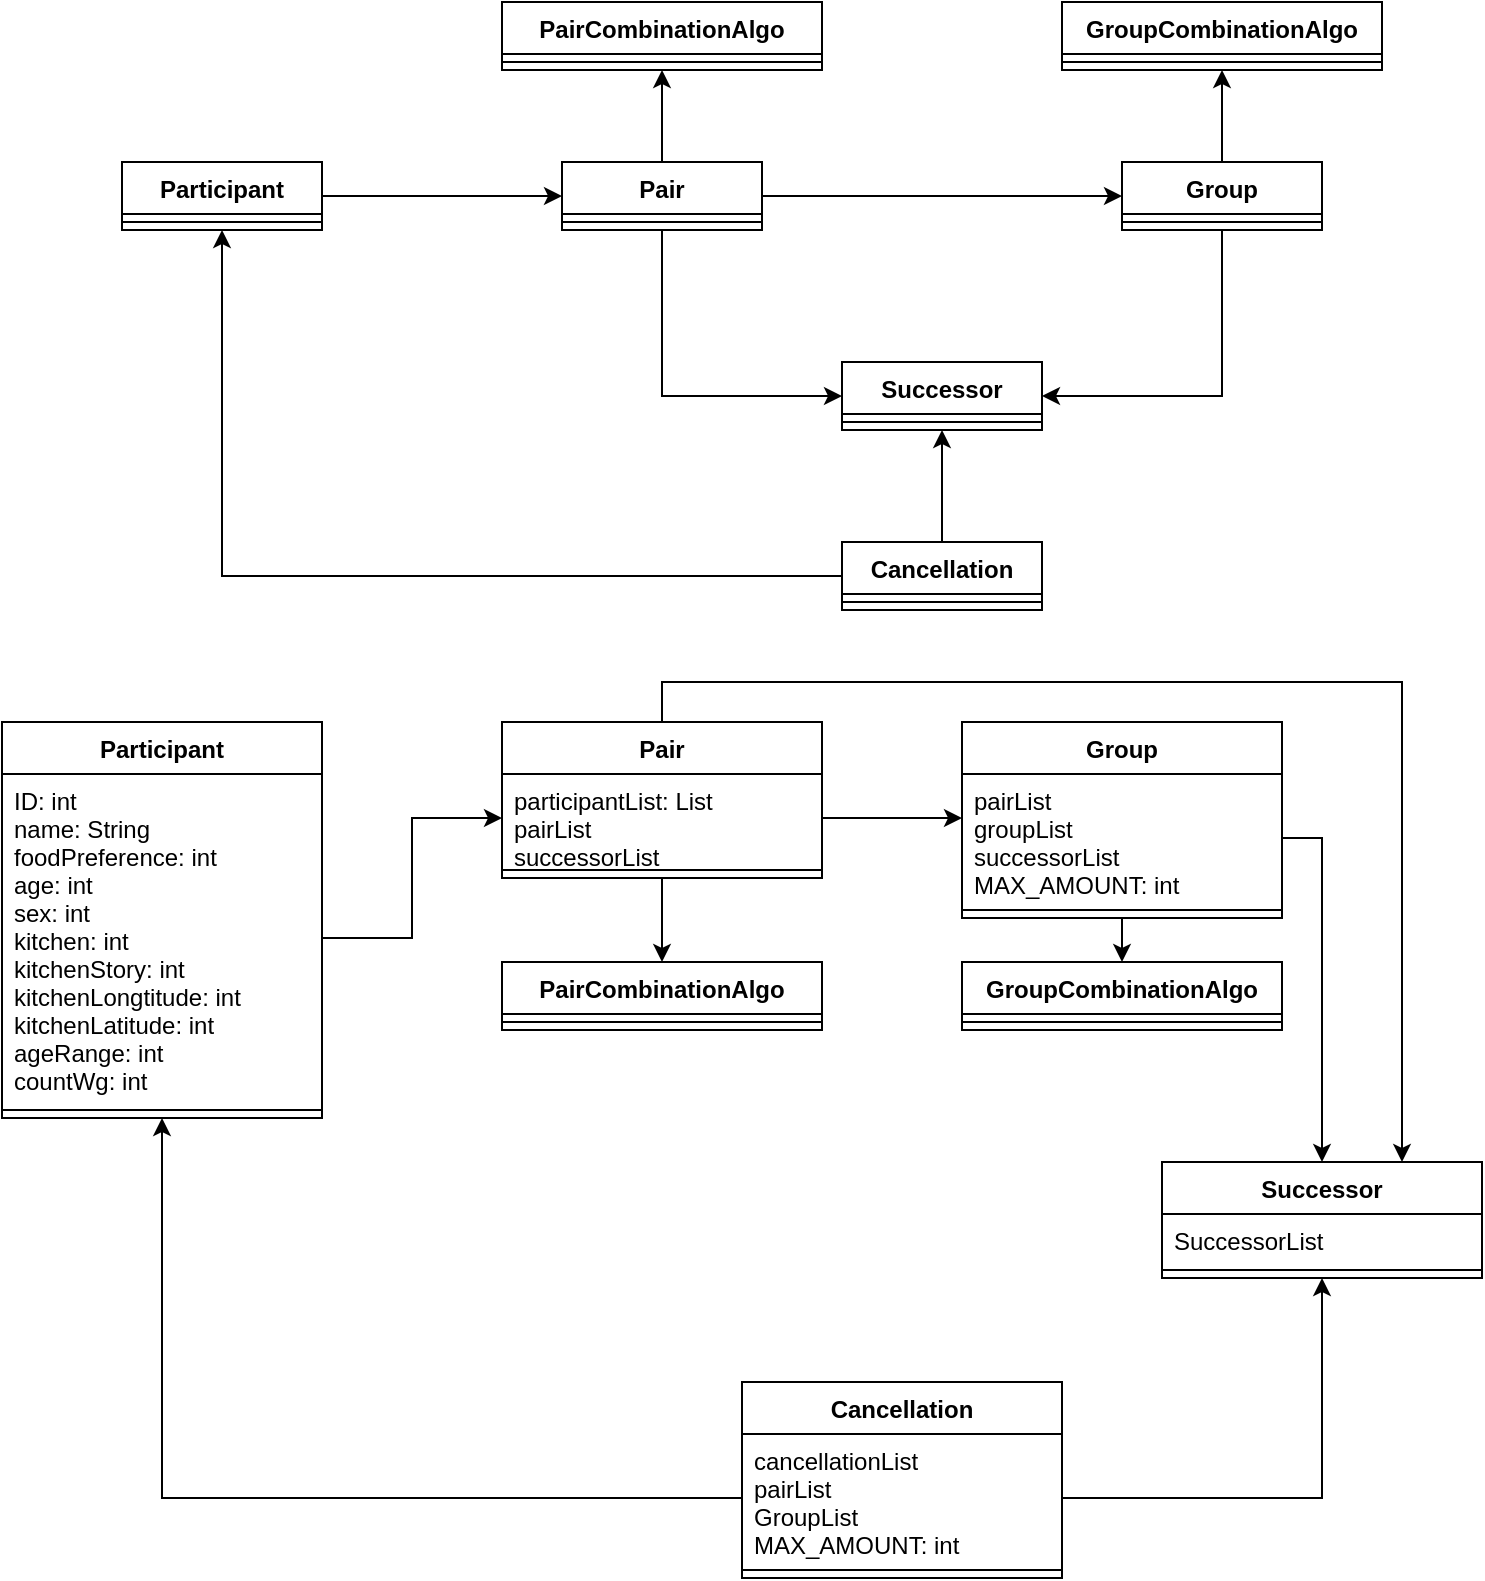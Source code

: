 <mxfile version="21.2.1" type="device" pages="5">
  <diagram id="VMP3dM-hzLn3RS1IQU68" name="Seite-1">
    <mxGraphModel dx="1194" dy="557" grid="1" gridSize="10" guides="1" tooltips="1" connect="1" arrows="1" fold="1" page="1" pageScale="1" pageWidth="827" pageHeight="1169" math="0" shadow="0">
      <root>
        <mxCell id="0" />
        <mxCell id="1" parent="0" />
        <mxCell id="KUahX92DzmVnVR9ZpRXv-2" value="PairCombinationAlgo" style="swimlane;fontStyle=1;align=center;verticalAlign=top;childLayout=stackLayout;horizontal=1;startSize=26;horizontalStack=0;resizeParent=1;resizeParentMax=0;resizeLast=0;collapsible=1;marginBottom=0;" parent="1" vertex="1">
          <mxGeometry x="320" y="40" width="160" height="34" as="geometry" />
        </mxCell>
        <mxCell id="KUahX92DzmVnVR9ZpRXv-4" value="" style="line;strokeWidth=1;fillColor=none;align=left;verticalAlign=middle;spacingTop=-1;spacingLeft=3;spacingRight=3;rotatable=0;labelPosition=right;points=[];portConstraint=eastwest;strokeColor=inherit;" parent="KUahX92DzmVnVR9ZpRXv-2" vertex="1">
          <mxGeometry y="26" width="160" height="8" as="geometry" />
        </mxCell>
        <mxCell id="KUahX92DzmVnVR9ZpRXv-6" value="GroupCombinationAlgo" style="swimlane;fontStyle=1;align=center;verticalAlign=top;childLayout=stackLayout;horizontal=1;startSize=26;horizontalStack=0;resizeParent=1;resizeParentMax=0;resizeLast=0;collapsible=1;marginBottom=0;" parent="1" vertex="1">
          <mxGeometry x="600" y="40" width="160" height="34" as="geometry" />
        </mxCell>
        <mxCell id="KUahX92DzmVnVR9ZpRXv-7" value="" style="line;strokeWidth=1;fillColor=none;align=left;verticalAlign=middle;spacingTop=-1;spacingLeft=3;spacingRight=3;rotatable=0;labelPosition=right;points=[];portConstraint=eastwest;strokeColor=inherit;" parent="KUahX92DzmVnVR9ZpRXv-6" vertex="1">
          <mxGeometry y="26" width="160" height="8" as="geometry" />
        </mxCell>
        <mxCell id="KUahX92DzmVnVR9ZpRXv-28" style="edgeStyle=orthogonalEdgeStyle;rounded=0;orthogonalLoop=1;jettySize=auto;html=1;exitX=0.5;exitY=1;exitDx=0;exitDy=0;entryX=0;entryY=0.5;entryDx=0;entryDy=0;" parent="1" source="KUahX92DzmVnVR9ZpRXv-8" target="KUahX92DzmVnVR9ZpRXv-14" edge="1">
          <mxGeometry relative="1" as="geometry" />
        </mxCell>
        <mxCell id="KUahX92DzmVnVR9ZpRXv-8" value="Pair" style="swimlane;fontStyle=1;align=center;verticalAlign=top;childLayout=stackLayout;horizontal=1;startSize=26;horizontalStack=0;resizeParent=1;resizeParentMax=0;resizeLast=0;collapsible=1;marginBottom=0;" parent="1" vertex="1">
          <mxGeometry x="350" y="120" width="100" height="34" as="geometry" />
        </mxCell>
        <mxCell id="KUahX92DzmVnVR9ZpRXv-9" value="" style="line;strokeWidth=1;fillColor=none;align=left;verticalAlign=middle;spacingTop=-1;spacingLeft=3;spacingRight=3;rotatable=0;labelPosition=right;points=[];portConstraint=eastwest;strokeColor=inherit;" parent="KUahX92DzmVnVR9ZpRXv-8" vertex="1">
          <mxGeometry y="26" width="100" height="8" as="geometry" />
        </mxCell>
        <mxCell id="KUahX92DzmVnVR9ZpRXv-27" style="edgeStyle=orthogonalEdgeStyle;rounded=0;orthogonalLoop=1;jettySize=auto;html=1;exitX=0.5;exitY=1;exitDx=0;exitDy=0;entryX=1;entryY=0.5;entryDx=0;entryDy=0;" parent="1" source="KUahX92DzmVnVR9ZpRXv-12" target="KUahX92DzmVnVR9ZpRXv-14" edge="1">
          <mxGeometry relative="1" as="geometry" />
        </mxCell>
        <mxCell id="KUahX92DzmVnVR9ZpRXv-12" value="Group" style="swimlane;fontStyle=1;align=center;verticalAlign=top;childLayout=stackLayout;horizontal=1;startSize=26;horizontalStack=0;resizeParent=1;resizeParentMax=0;resizeLast=0;collapsible=1;marginBottom=0;" parent="1" vertex="1">
          <mxGeometry x="630" y="120" width="100" height="34" as="geometry" />
        </mxCell>
        <mxCell id="KUahX92DzmVnVR9ZpRXv-13" value="" style="line;strokeWidth=1;fillColor=none;align=left;verticalAlign=middle;spacingTop=-1;spacingLeft=3;spacingRight=3;rotatable=0;labelPosition=right;points=[];portConstraint=eastwest;strokeColor=inherit;" parent="KUahX92DzmVnVR9ZpRXv-12" vertex="1">
          <mxGeometry y="26" width="100" height="8" as="geometry" />
        </mxCell>
        <mxCell id="KUahX92DzmVnVR9ZpRXv-14" value="Successor" style="swimlane;fontStyle=1;align=center;verticalAlign=top;childLayout=stackLayout;horizontal=1;startSize=26;horizontalStack=0;resizeParent=1;resizeParentMax=0;resizeLast=0;collapsible=1;marginBottom=0;" parent="1" vertex="1">
          <mxGeometry x="490" y="220" width="100" height="34" as="geometry" />
        </mxCell>
        <mxCell id="KUahX92DzmVnVR9ZpRXv-15" value="" style="line;strokeWidth=1;fillColor=none;align=left;verticalAlign=middle;spacingTop=-1;spacingLeft=3;spacingRight=3;rotatable=0;labelPosition=right;points=[];portConstraint=eastwest;strokeColor=inherit;" parent="KUahX92DzmVnVR9ZpRXv-14" vertex="1">
          <mxGeometry y="26" width="100" height="8" as="geometry" />
        </mxCell>
        <mxCell id="KUahX92DzmVnVR9ZpRXv-16" value="Participant" style="swimlane;fontStyle=1;align=center;verticalAlign=top;childLayout=stackLayout;horizontal=1;startSize=26;horizontalStack=0;resizeParent=1;resizeParentMax=0;resizeLast=0;collapsible=1;marginBottom=0;" parent="1" vertex="1">
          <mxGeometry x="130" y="120" width="100" height="34" as="geometry" />
        </mxCell>
        <mxCell id="KUahX92DzmVnVR9ZpRXv-17" value="" style="line;strokeWidth=1;fillColor=none;align=left;verticalAlign=middle;spacingTop=-1;spacingLeft=3;spacingRight=3;rotatable=0;labelPosition=right;points=[];portConstraint=eastwest;strokeColor=inherit;" parent="KUahX92DzmVnVR9ZpRXv-16" vertex="1">
          <mxGeometry y="26" width="100" height="8" as="geometry" />
        </mxCell>
        <mxCell id="KUahX92DzmVnVR9ZpRXv-29" style="edgeStyle=orthogonalEdgeStyle;rounded=0;orthogonalLoop=1;jettySize=auto;html=1;exitX=0.5;exitY=0;exitDx=0;exitDy=0;entryX=0.5;entryY=1;entryDx=0;entryDy=0;" parent="1" source="KUahX92DzmVnVR9ZpRXv-18" target="KUahX92DzmVnVR9ZpRXv-14" edge="1">
          <mxGeometry relative="1" as="geometry" />
        </mxCell>
        <mxCell id="KUahX92DzmVnVR9ZpRXv-30" style="edgeStyle=orthogonalEdgeStyle;rounded=0;orthogonalLoop=1;jettySize=auto;html=1;exitX=0;exitY=0.5;exitDx=0;exitDy=0;entryX=0.5;entryY=1;entryDx=0;entryDy=0;" parent="1" source="KUahX92DzmVnVR9ZpRXv-18" target="KUahX92DzmVnVR9ZpRXv-16" edge="1">
          <mxGeometry relative="1" as="geometry" />
        </mxCell>
        <mxCell id="KUahX92DzmVnVR9ZpRXv-18" value="Cancellation" style="swimlane;fontStyle=1;align=center;verticalAlign=top;childLayout=stackLayout;horizontal=1;startSize=26;horizontalStack=0;resizeParent=1;resizeParentMax=0;resizeLast=0;collapsible=1;marginBottom=0;" parent="1" vertex="1">
          <mxGeometry x="490" y="310" width="100" height="34" as="geometry" />
        </mxCell>
        <mxCell id="KUahX92DzmVnVR9ZpRXv-19" value="" style="line;strokeWidth=1;fillColor=none;align=left;verticalAlign=middle;spacingTop=-1;spacingLeft=3;spacingRight=3;rotatable=0;labelPosition=right;points=[];portConstraint=eastwest;strokeColor=inherit;" parent="KUahX92DzmVnVR9ZpRXv-18" vertex="1">
          <mxGeometry y="26" width="100" height="8" as="geometry" />
        </mxCell>
        <mxCell id="KUahX92DzmVnVR9ZpRXv-20" value="" style="endArrow=classic;html=1;rounded=0;exitX=1;exitY=0.5;exitDx=0;exitDy=0;entryX=0;entryY=0.5;entryDx=0;entryDy=0;" parent="1" source="KUahX92DzmVnVR9ZpRXv-16" target="KUahX92DzmVnVR9ZpRXv-8" edge="1">
          <mxGeometry width="50" height="50" relative="1" as="geometry">
            <mxPoint x="390" y="220" as="sourcePoint" />
            <mxPoint x="440" y="170" as="targetPoint" />
          </mxGeometry>
        </mxCell>
        <mxCell id="KUahX92DzmVnVR9ZpRXv-21" value="" style="endArrow=classic;html=1;rounded=0;exitX=0.5;exitY=0;exitDx=0;exitDy=0;entryX=0.5;entryY=1;entryDx=0;entryDy=0;" parent="1" source="KUahX92DzmVnVR9ZpRXv-8" target="KUahX92DzmVnVR9ZpRXv-2" edge="1">
          <mxGeometry width="50" height="50" relative="1" as="geometry">
            <mxPoint x="380" y="130" as="sourcePoint" />
            <mxPoint x="430" y="80" as="targetPoint" />
          </mxGeometry>
        </mxCell>
        <mxCell id="KUahX92DzmVnVR9ZpRXv-22" value="" style="endArrow=classic;html=1;rounded=0;exitX=0.5;exitY=0;exitDx=0;exitDy=0;entryX=0.5;entryY=1;entryDx=0;entryDy=0;" parent="1" source="KUahX92DzmVnVR9ZpRXv-12" target="KUahX92DzmVnVR9ZpRXv-6" edge="1">
          <mxGeometry width="50" height="50" relative="1" as="geometry">
            <mxPoint x="580" y="154" as="sourcePoint" />
            <mxPoint x="580" y="108" as="targetPoint" />
          </mxGeometry>
        </mxCell>
        <mxCell id="KUahX92DzmVnVR9ZpRXv-23" value="" style="endArrow=classic;html=1;rounded=0;entryX=0;entryY=0.5;entryDx=0;entryDy=0;exitX=1;exitY=0.5;exitDx=0;exitDy=0;" parent="1" source="KUahX92DzmVnVR9ZpRXv-8" target="KUahX92DzmVnVR9ZpRXv-12" edge="1">
          <mxGeometry width="50" height="50" relative="1" as="geometry">
            <mxPoint x="390" y="220" as="sourcePoint" />
            <mxPoint x="440" y="170" as="targetPoint" />
          </mxGeometry>
        </mxCell>
        <mxCell id="KUahX92DzmVnVR9ZpRXv-32" value="Participant" style="swimlane;fontStyle=1;align=center;verticalAlign=top;childLayout=stackLayout;horizontal=1;startSize=26;horizontalStack=0;resizeParent=1;resizeParentMax=0;resizeLast=0;collapsible=1;marginBottom=0;" parent="1" vertex="1">
          <mxGeometry x="70" y="400" width="160" height="198" as="geometry" />
        </mxCell>
        <mxCell id="KUahX92DzmVnVR9ZpRXv-33" value="ID: int&#xa;name: String&#xa;foodPreference: int&#xa;age: int&#xa;sex: int&#xa;kitchen: int&#xa;kitchenStory: int&#xa;kitchenLongtitude: int&#xa;kitchenLatitude: int&#xa;ageRange: int&#xa;countWg: int" style="text;strokeColor=none;fillColor=none;align=left;verticalAlign=top;spacingLeft=4;spacingRight=4;overflow=hidden;rotatable=0;points=[[0,0.5],[1,0.5]];portConstraint=eastwest;" parent="KUahX92DzmVnVR9ZpRXv-32" vertex="1">
          <mxGeometry y="26" width="160" height="164" as="geometry" />
        </mxCell>
        <mxCell id="KUahX92DzmVnVR9ZpRXv-34" value="" style="line;strokeWidth=1;fillColor=none;align=left;verticalAlign=middle;spacingTop=-1;spacingLeft=3;spacingRight=3;rotatable=0;labelPosition=right;points=[];portConstraint=eastwest;strokeColor=inherit;" parent="KUahX92DzmVnVR9ZpRXv-32" vertex="1">
          <mxGeometry y="190" width="160" height="8" as="geometry" />
        </mxCell>
        <mxCell id="KUahX92DzmVnVR9ZpRXv-62" style="edgeStyle=orthogonalEdgeStyle;rounded=0;orthogonalLoop=1;jettySize=auto;html=1;exitX=0.5;exitY=1;exitDx=0;exitDy=0;entryX=0.5;entryY=0;entryDx=0;entryDy=0;" parent="1" source="KUahX92DzmVnVR9ZpRXv-36" target="KUahX92DzmVnVR9ZpRXv-45" edge="1">
          <mxGeometry relative="1" as="geometry" />
        </mxCell>
        <mxCell id="KUahX92DzmVnVR9ZpRXv-67" style="edgeStyle=orthogonalEdgeStyle;rounded=0;orthogonalLoop=1;jettySize=auto;html=1;exitX=0.5;exitY=0;exitDx=0;exitDy=0;entryX=0.75;entryY=0;entryDx=0;entryDy=0;" parent="1" source="KUahX92DzmVnVR9ZpRXv-36" target="KUahX92DzmVnVR9ZpRXv-53" edge="1">
          <mxGeometry relative="1" as="geometry" />
        </mxCell>
        <mxCell id="KUahX92DzmVnVR9ZpRXv-36" value="Pair" style="swimlane;fontStyle=1;align=center;verticalAlign=top;childLayout=stackLayout;horizontal=1;startSize=26;horizontalStack=0;resizeParent=1;resizeParentMax=0;resizeLast=0;collapsible=1;marginBottom=0;" parent="1" vertex="1">
          <mxGeometry x="320" y="400" width="160" height="78" as="geometry" />
        </mxCell>
        <mxCell id="KUahX92DzmVnVR9ZpRXv-37" value="participantList: List&#xa;pairList&#xa;successorList" style="text;strokeColor=none;fillColor=none;align=left;verticalAlign=top;spacingLeft=4;spacingRight=4;overflow=hidden;rotatable=0;points=[[0,0.5],[1,0.5]];portConstraint=eastwest;" parent="KUahX92DzmVnVR9ZpRXv-36" vertex="1">
          <mxGeometry y="26" width="160" height="44" as="geometry" />
        </mxCell>
        <mxCell id="KUahX92DzmVnVR9ZpRXv-38" value="" style="line;strokeWidth=1;fillColor=none;align=left;verticalAlign=middle;spacingTop=-1;spacingLeft=3;spacingRight=3;rotatable=0;labelPosition=right;points=[];portConstraint=eastwest;strokeColor=inherit;" parent="KUahX92DzmVnVR9ZpRXv-36" vertex="1">
          <mxGeometry y="70" width="160" height="8" as="geometry" />
        </mxCell>
        <mxCell id="KUahX92DzmVnVR9ZpRXv-61" style="edgeStyle=orthogonalEdgeStyle;rounded=0;orthogonalLoop=1;jettySize=auto;html=1;exitX=0.5;exitY=1;exitDx=0;exitDy=0;entryX=0.5;entryY=0;entryDx=0;entryDy=0;" parent="1" source="KUahX92DzmVnVR9ZpRXv-40" target="KUahX92DzmVnVR9ZpRXv-43" edge="1">
          <mxGeometry relative="1" as="geometry" />
        </mxCell>
        <mxCell id="KUahX92DzmVnVR9ZpRXv-40" value="Group" style="swimlane;fontStyle=1;align=center;verticalAlign=top;childLayout=stackLayout;horizontal=1;startSize=26;horizontalStack=0;resizeParent=1;resizeParentMax=0;resizeLast=0;collapsible=1;marginBottom=0;" parent="1" vertex="1">
          <mxGeometry x="550" y="400" width="160" height="98" as="geometry" />
        </mxCell>
        <mxCell id="KUahX92DzmVnVR9ZpRXv-41" value="pairList&#xa;groupList&#xa;successorList&#xa;MAX_AMOUNT: int&#xa;" style="text;strokeColor=none;fillColor=none;align=left;verticalAlign=top;spacingLeft=4;spacingRight=4;overflow=hidden;rotatable=0;points=[[0,0.5],[1,0.5]];portConstraint=eastwest;" parent="KUahX92DzmVnVR9ZpRXv-40" vertex="1">
          <mxGeometry y="26" width="160" height="64" as="geometry" />
        </mxCell>
        <mxCell id="KUahX92DzmVnVR9ZpRXv-42" value="" style="line;strokeWidth=1;fillColor=none;align=left;verticalAlign=middle;spacingTop=-1;spacingLeft=3;spacingRight=3;rotatable=0;labelPosition=right;points=[];portConstraint=eastwest;strokeColor=inherit;" parent="KUahX92DzmVnVR9ZpRXv-40" vertex="1">
          <mxGeometry y="90" width="160" height="8" as="geometry" />
        </mxCell>
        <mxCell id="KUahX92DzmVnVR9ZpRXv-43" value="GroupCombinationAlgo" style="swimlane;fontStyle=1;align=center;verticalAlign=top;childLayout=stackLayout;horizontal=1;startSize=26;horizontalStack=0;resizeParent=1;resizeParentMax=0;resizeLast=0;collapsible=1;marginBottom=0;" parent="1" vertex="1">
          <mxGeometry x="550" y="520" width="160" height="34" as="geometry" />
        </mxCell>
        <mxCell id="KUahX92DzmVnVR9ZpRXv-44" value="" style="line;strokeWidth=1;fillColor=none;align=left;verticalAlign=middle;spacingTop=-1;spacingLeft=3;spacingRight=3;rotatable=0;labelPosition=right;points=[];portConstraint=eastwest;strokeColor=inherit;" parent="KUahX92DzmVnVR9ZpRXv-43" vertex="1">
          <mxGeometry y="26" width="160" height="8" as="geometry" />
        </mxCell>
        <mxCell id="KUahX92DzmVnVR9ZpRXv-45" value="PairCombinationAlgo" style="swimlane;fontStyle=1;align=center;verticalAlign=top;childLayout=stackLayout;horizontal=1;startSize=26;horizontalStack=0;resizeParent=1;resizeParentMax=0;resizeLast=0;collapsible=1;marginBottom=0;" parent="1" vertex="1">
          <mxGeometry x="320" y="520" width="160" height="34" as="geometry" />
        </mxCell>
        <mxCell id="KUahX92DzmVnVR9ZpRXv-46" value="" style="line;strokeWidth=1;fillColor=none;align=left;verticalAlign=middle;spacingTop=-1;spacingLeft=3;spacingRight=3;rotatable=0;labelPosition=right;points=[];portConstraint=eastwest;strokeColor=inherit;" parent="KUahX92DzmVnVR9ZpRXv-45" vertex="1">
          <mxGeometry y="26" width="160" height="8" as="geometry" />
        </mxCell>
        <mxCell id="KUahX92DzmVnVR9ZpRXv-53" value="Successor" style="swimlane;fontStyle=1;align=center;verticalAlign=top;childLayout=stackLayout;horizontal=1;startSize=26;horizontalStack=0;resizeParent=1;resizeParentMax=0;resizeLast=0;collapsible=1;marginBottom=0;" parent="1" vertex="1">
          <mxGeometry x="650" y="620" width="160" height="58" as="geometry" />
        </mxCell>
        <mxCell id="KUahX92DzmVnVR9ZpRXv-54" value="SuccessorList" style="text;strokeColor=none;fillColor=none;align=left;verticalAlign=top;spacingLeft=4;spacingRight=4;overflow=hidden;rotatable=0;points=[[0,0.5],[1,0.5]];portConstraint=eastwest;" parent="KUahX92DzmVnVR9ZpRXv-53" vertex="1">
          <mxGeometry y="26" width="160" height="24" as="geometry" />
        </mxCell>
        <mxCell id="KUahX92DzmVnVR9ZpRXv-55" value="" style="line;strokeWidth=1;fillColor=none;align=left;verticalAlign=middle;spacingTop=-1;spacingLeft=3;spacingRight=3;rotatable=0;labelPosition=right;points=[];portConstraint=eastwest;strokeColor=inherit;" parent="KUahX92DzmVnVR9ZpRXv-53" vertex="1">
          <mxGeometry y="50" width="160" height="8" as="geometry" />
        </mxCell>
        <mxCell id="KUahX92DzmVnVR9ZpRXv-56" value="Cancellation" style="swimlane;fontStyle=1;align=center;verticalAlign=top;childLayout=stackLayout;horizontal=1;startSize=26;horizontalStack=0;resizeParent=1;resizeParentMax=0;resizeLast=0;collapsible=1;marginBottom=0;" parent="1" vertex="1">
          <mxGeometry x="440" y="730" width="160" height="98" as="geometry" />
        </mxCell>
        <mxCell id="KUahX92DzmVnVR9ZpRXv-57" value="cancellationList&#xa;pairList&#xa;GroupList&#xa;MAX_AMOUNT: int" style="text;strokeColor=none;fillColor=none;align=left;verticalAlign=top;spacingLeft=4;spacingRight=4;overflow=hidden;rotatable=0;points=[[0,0.5],[1,0.5]];portConstraint=eastwest;" parent="KUahX92DzmVnVR9ZpRXv-56" vertex="1">
          <mxGeometry y="26" width="160" height="64" as="geometry" />
        </mxCell>
        <mxCell id="KUahX92DzmVnVR9ZpRXv-58" value="" style="line;strokeWidth=1;fillColor=none;align=left;verticalAlign=middle;spacingTop=-1;spacingLeft=3;spacingRight=3;rotatable=0;labelPosition=right;points=[];portConstraint=eastwest;strokeColor=inherit;" parent="KUahX92DzmVnVR9ZpRXv-56" vertex="1">
          <mxGeometry y="90" width="160" height="8" as="geometry" />
        </mxCell>
        <mxCell id="KUahX92DzmVnVR9ZpRXv-59" style="edgeStyle=orthogonalEdgeStyle;rounded=0;orthogonalLoop=1;jettySize=auto;html=1;exitX=1;exitY=0.5;exitDx=0;exitDy=0;entryX=0;entryY=0.5;entryDx=0;entryDy=0;" parent="1" source="KUahX92DzmVnVR9ZpRXv-33" target="KUahX92DzmVnVR9ZpRXv-37" edge="1">
          <mxGeometry relative="1" as="geometry" />
        </mxCell>
        <mxCell id="KUahX92DzmVnVR9ZpRXv-60" style="edgeStyle=orthogonalEdgeStyle;rounded=0;orthogonalLoop=1;jettySize=auto;html=1;exitX=1;exitY=0.5;exitDx=0;exitDy=0;entryX=0;entryY=0.344;entryDx=0;entryDy=0;entryPerimeter=0;" parent="1" source="KUahX92DzmVnVR9ZpRXv-37" target="KUahX92DzmVnVR9ZpRXv-41" edge="1">
          <mxGeometry relative="1" as="geometry" />
        </mxCell>
        <mxCell id="KUahX92DzmVnVR9ZpRXv-63" style="edgeStyle=orthogonalEdgeStyle;rounded=0;orthogonalLoop=1;jettySize=auto;html=1;exitX=0;exitY=0.5;exitDx=0;exitDy=0;entryX=0.5;entryY=1;entryDx=0;entryDy=0;" parent="1" source="KUahX92DzmVnVR9ZpRXv-57" target="KUahX92DzmVnVR9ZpRXv-32" edge="1">
          <mxGeometry relative="1" as="geometry" />
        </mxCell>
        <mxCell id="KUahX92DzmVnVR9ZpRXv-64" style="edgeStyle=orthogonalEdgeStyle;rounded=0;orthogonalLoop=1;jettySize=auto;html=1;exitX=1;exitY=0.5;exitDx=0;exitDy=0;entryX=0.5;entryY=1;entryDx=0;entryDy=0;" parent="1" source="KUahX92DzmVnVR9ZpRXv-57" target="KUahX92DzmVnVR9ZpRXv-53" edge="1">
          <mxGeometry relative="1" as="geometry" />
        </mxCell>
        <mxCell id="KUahX92DzmVnVR9ZpRXv-65" style="edgeStyle=orthogonalEdgeStyle;rounded=0;orthogonalLoop=1;jettySize=auto;html=1;exitX=1;exitY=0.5;exitDx=0;exitDy=0;entryX=0.5;entryY=0;entryDx=0;entryDy=0;" parent="1" source="KUahX92DzmVnVR9ZpRXv-41" target="KUahX92DzmVnVR9ZpRXv-53" edge="1">
          <mxGeometry relative="1" as="geometry" />
        </mxCell>
      </root>
    </mxGraphModel>
  </diagram>
  <diagram id="jeTJhvqHAOXqtxU49zSR" name="Felix">
    <mxGraphModel dx="1422" dy="1991" grid="1" gridSize="10" guides="1" tooltips="1" connect="1" arrows="1" fold="1" page="1" pageScale="1" pageWidth="827" pageHeight="1169" math="0" shadow="0">
      <root>
        <mxCell id="nzgRjILfW3GsGPzTp1xN-0" />
        <mxCell id="nzgRjILfW3GsGPzTp1xN-1" parent="nzgRjILfW3GsGPzTp1xN-0" />
        <mxCell id="BjKByr95RHQ6x8zbeVMG-0" style="edgeStyle=orthogonalEdgeStyle;rounded=0;orthogonalLoop=1;jettySize=auto;html=1;" parent="nzgRjILfW3GsGPzTp1xN-1" source="BjKByr95RHQ6x8zbeVMG-1" target="BjKByr95RHQ6x8zbeVMG-50" edge="1">
          <mxGeometry relative="1" as="geometry" />
        </mxCell>
        <mxCell id="BjKByr95RHQ6x8zbeVMG-1" value="Participant" style="swimlane;fontStyle=1;align=center;verticalAlign=top;childLayout=stackLayout;horizontal=1;startSize=26;horizontalStack=0;resizeParent=1;resizeParentMax=0;resizeLast=0;collapsible=1;marginBottom=0;" parent="nzgRjILfW3GsGPzTp1xN-1" vertex="1">
          <mxGeometry x="360" y="-700" width="240" height="128" as="geometry" />
        </mxCell>
        <mxCell id="BjKByr95RHQ6x8zbeVMG-2" value="+ id : string&#xa;+ name : string&#xa;+ foodPreference : FoodPreference&#xa;+ age : int&#xa;+ sex : Sex&#xa;+ countWg : int&#xa;" style="text;strokeColor=none;fillColor=none;align=left;verticalAlign=top;spacingLeft=4;spacingRight=4;overflow=hidden;rotatable=0;points=[[0,0.5],[1,0.5]];portConstraint=eastwest;" parent="BjKByr95RHQ6x8zbeVMG-1" vertex="1">
          <mxGeometry y="26" width="240" height="94" as="geometry" />
        </mxCell>
        <mxCell id="BjKByr95RHQ6x8zbeVMG-3" value="" style="line;strokeWidth=1;fillColor=none;align=left;verticalAlign=middle;spacingTop=-1;spacingLeft=3;spacingRight=3;rotatable=0;labelPosition=right;points=[];portConstraint=eastwest;" parent="BjKByr95RHQ6x8zbeVMG-1" vertex="1">
          <mxGeometry y="120" width="240" height="8" as="geometry" />
        </mxCell>
        <mxCell id="BjKByr95RHQ6x8zbeVMG-4" value="Coordinate" style="swimlane;fontStyle=1;align=center;verticalAlign=top;childLayout=stackLayout;horizontal=1;startSize=26;horizontalStack=0;resizeParent=1;resizeParentMax=0;resizeLast=0;collapsible=1;marginBottom=0;" parent="nzgRjILfW3GsGPzTp1xN-1" vertex="1">
          <mxGeometry x="400" y="-320" width="160" height="68" as="geometry" />
        </mxCell>
        <mxCell id="BjKByr95RHQ6x8zbeVMG-5" value="+ longitude : float&#xa;+ latitude : float&#xa;" style="text;strokeColor=none;fillColor=none;align=left;verticalAlign=top;spacingLeft=4;spacingRight=4;overflow=hidden;rotatable=0;points=[[0,0.5],[1,0.5]];portConstraint=eastwest;" parent="BjKByr95RHQ6x8zbeVMG-4" vertex="1">
          <mxGeometry y="26" width="160" height="34" as="geometry" />
        </mxCell>
        <mxCell id="BjKByr95RHQ6x8zbeVMG-6" value="" style="line;strokeWidth=1;fillColor=none;align=left;verticalAlign=middle;spacingTop=-1;spacingLeft=3;spacingRight=3;rotatable=0;labelPosition=right;points=[];portConstraint=eastwest;" parent="BjKByr95RHQ6x8zbeVMG-4" vertex="1">
          <mxGeometry y="60" width="160" height="8" as="geometry" />
        </mxCell>
        <mxCell id="BjKByr95RHQ6x8zbeVMG-7" value="AgeRange" style="swimlane;fontStyle=1;align=center;verticalAlign=top;childLayout=stackLayout;horizontal=1;startSize=26;horizontalStack=0;resizeParent=1;resizeParentMax=0;resizeLast=0;collapsible=1;marginBottom=0;" parent="nzgRjILfW3GsGPzTp1xN-1" vertex="1">
          <mxGeometry x="120" y="-661" width="160" height="68" as="geometry" />
        </mxCell>
        <mxCell id="BjKByr95RHQ6x8zbeVMG-8" value="+ minAge : int&#xa;+ maxAge : int" style="text;strokeColor=none;fillColor=none;align=left;verticalAlign=top;spacingLeft=4;spacingRight=4;overflow=hidden;rotatable=0;points=[[0,0.5],[1,0.5]];portConstraint=eastwest;" parent="BjKByr95RHQ6x8zbeVMG-7" vertex="1">
          <mxGeometry y="26" width="160" height="34" as="geometry" />
        </mxCell>
        <mxCell id="BjKByr95RHQ6x8zbeVMG-9" value="" style="line;strokeWidth=1;fillColor=none;align=left;verticalAlign=middle;spacingTop=-1;spacingLeft=3;spacingRight=3;rotatable=0;labelPosition=right;points=[];portConstraint=eastwest;" parent="BjKByr95RHQ6x8zbeVMG-7" vertex="1">
          <mxGeometry y="60" width="160" height="8" as="geometry" />
        </mxCell>
        <mxCell id="BjKByr95RHQ6x8zbeVMG-10" value="KitchenType" style="swimlane;fontStyle=1;align=center;verticalAlign=top;childLayout=stackLayout;horizontal=1;startSize=26;horizontalStack=0;resizeParent=1;resizeParentMax=0;resizeLast=0;collapsible=1;marginBottom=0;" parent="nzgRjILfW3GsGPzTp1xN-1" vertex="1">
          <mxGeometry x="600" y="-1080" width="160" height="88" as="geometry" />
        </mxCell>
        <mxCell id="BjKByr95RHQ6x8zbeVMG-11" value="NoKitchen&#xa;Kitchen&#xa;EmergencyKitchen" style="text;strokeColor=none;fillColor=none;align=left;verticalAlign=top;spacingLeft=4;spacingRight=4;overflow=hidden;rotatable=0;points=[[0,0.5],[1,0.5]];portConstraint=eastwest;" parent="BjKByr95RHQ6x8zbeVMG-10" vertex="1">
          <mxGeometry y="26" width="160" height="54" as="geometry" />
        </mxCell>
        <mxCell id="BjKByr95RHQ6x8zbeVMG-12" value="" style="line;strokeWidth=1;fillColor=none;align=left;verticalAlign=middle;spacingTop=-1;spacingLeft=3;spacingRight=3;rotatable=0;labelPosition=right;points=[];portConstraint=eastwest;" parent="BjKByr95RHQ6x8zbeVMG-10" vertex="1">
          <mxGeometry y="80" width="160" height="8" as="geometry" />
        </mxCell>
        <mxCell id="BjKByr95RHQ6x8zbeVMG-13" value="Sex" style="swimlane;fontStyle=1;align=center;verticalAlign=top;childLayout=stackLayout;horizontal=1;startSize=26;horizontalStack=0;resizeParent=1;resizeParentMax=0;resizeLast=0;collapsible=1;marginBottom=0;" parent="nzgRjILfW3GsGPzTp1xN-1" vertex="1">
          <mxGeometry x="360" y="-1080" width="160" height="88" as="geometry" />
        </mxCell>
        <mxCell id="BjKByr95RHQ6x8zbeVMG-14" value="Female&#xa;Male&#xa;Other" style="text;strokeColor=none;fillColor=none;align=left;verticalAlign=top;spacingLeft=4;spacingRight=4;overflow=hidden;rotatable=0;points=[[0,0.5],[1,0.5]];portConstraint=eastwest;" parent="BjKByr95RHQ6x8zbeVMG-13" vertex="1">
          <mxGeometry y="26" width="160" height="54" as="geometry" />
        </mxCell>
        <mxCell id="BjKByr95RHQ6x8zbeVMG-15" value="" style="line;strokeWidth=1;fillColor=none;align=left;verticalAlign=middle;spacingTop=-1;spacingLeft=3;spacingRight=3;rotatable=0;labelPosition=right;points=[];portConstraint=eastwest;" parent="BjKByr95RHQ6x8zbeVMG-13" vertex="1">
          <mxGeometry y="80" width="160" height="8" as="geometry" />
        </mxCell>
        <mxCell id="BjKByr95RHQ6x8zbeVMG-16" value="FoodPreference" style="swimlane;fontStyle=1;align=center;verticalAlign=top;childLayout=stackLayout;horizontal=1;startSize=26;horizontalStack=0;resizeParent=1;resizeParentMax=0;resizeLast=0;collapsible=1;marginBottom=0;" parent="nzgRjILfW3GsGPzTp1xN-1" vertex="1">
          <mxGeometry x="120" y="-1080" width="160" height="98" as="geometry" />
        </mxCell>
        <mxCell id="BjKByr95RHQ6x8zbeVMG-17" value="Fleischi&#xa;Egali&#xa;Vegan&#xa;Veggie&#xa;" style="text;strokeColor=none;fillColor=none;align=left;verticalAlign=top;spacingLeft=4;spacingRight=4;overflow=hidden;rotatable=0;points=[[0,0.5],[1,0.5]];portConstraint=eastwest;" parent="BjKByr95RHQ6x8zbeVMG-16" vertex="1">
          <mxGeometry y="26" width="160" height="64" as="geometry" />
        </mxCell>
        <mxCell id="BjKByr95RHQ6x8zbeVMG-18" value="" style="line;strokeWidth=1;fillColor=none;align=left;verticalAlign=middle;spacingTop=-1;spacingLeft=3;spacingRight=3;rotatable=0;labelPosition=right;points=[];portConstraint=eastwest;" parent="BjKByr95RHQ6x8zbeVMG-16" vertex="1">
          <mxGeometry y="90" width="160" height="8" as="geometry" />
        </mxCell>
        <mxCell id="BjKByr95RHQ6x8zbeVMG-19" style="edgeStyle=orthogonalEdgeStyle;rounded=0;orthogonalLoop=1;jettySize=auto;html=1;endArrow=classic;endFill=1;" parent="nzgRjILfW3GsGPzTp1xN-1" source="BjKByr95RHQ6x8zbeVMG-22" target="BjKByr95RHQ6x8zbeVMG-1" edge="1">
          <mxGeometry relative="1" as="geometry" />
        </mxCell>
        <mxCell id="BjKByr95RHQ6x8zbeVMG-20" style="edgeStyle=orthogonalEdgeStyle;rounded=0;orthogonalLoop=1;jettySize=auto;html=1;entryX=0.5;entryY=0;entryDx=0;entryDy=0;endArrow=classic;endFill=1;" parent="nzgRjILfW3GsGPzTp1xN-1" source="BjKByr95RHQ6x8zbeVMG-22" target="BjKByr95RHQ6x8zbeVMG-29" edge="1">
          <mxGeometry relative="1" as="geometry">
            <Array as="points">
              <mxPoint x="920" y="-720" />
              <mxPoint x="800" y="-720" />
            </Array>
          </mxGeometry>
        </mxCell>
        <mxCell id="BjKByr95RHQ6x8zbeVMG-21" style="edgeStyle=orthogonalEdgeStyle;rounded=0;orthogonalLoop=1;jettySize=auto;html=1;dashed=1;endArrow=none;endFill=0;" parent="nzgRjILfW3GsGPzTp1xN-1" source="BjKByr95RHQ6x8zbeVMG-22" edge="1">
          <mxGeometry relative="1" as="geometry">
            <mxPoint x="1150" y="-540" as="targetPoint" />
            <Array as="points">
              <mxPoint x="980" y="-540" />
            </Array>
          </mxGeometry>
        </mxCell>
        <mxCell id="BjKByr95RHQ6x8zbeVMG-22" value="PairList" style="swimlane;fontStyle=1;align=center;verticalAlign=top;childLayout=stackLayout;horizontal=1;startSize=26;horizontalStack=0;resizeParent=1;resizeParentMax=0;resizeLast=0;collapsible=1;marginBottom=0;" parent="nzgRjILfW3GsGPzTp1xN-1" vertex="1">
          <mxGeometry x="880" y="-874" width="160" height="104" as="geometry">
            <mxRectangle x="960" y="227" width="80" height="26" as="alternateBounds" />
          </mxGeometry>
        </mxCell>
        <mxCell id="BjKByr95RHQ6x8zbeVMG-23" value="+ pairCount : int&#xa;+ successorCount : int&#xa;" style="text;strokeColor=none;fillColor=none;align=left;verticalAlign=top;spacingLeft=4;spacingRight=4;overflow=hidden;rotatable=0;points=[[0,0.5],[1,0.5]];portConstraint=eastwest;" parent="BjKByr95RHQ6x8zbeVMG-22" vertex="1">
          <mxGeometry y="26" width="160" height="44" as="geometry" />
        </mxCell>
        <mxCell id="BjKByr95RHQ6x8zbeVMG-24" value="" style="line;strokeWidth=1;fillColor=none;align=left;verticalAlign=middle;spacingTop=-1;spacingLeft=3;spacingRight=3;rotatable=0;labelPosition=right;points=[];portConstraint=eastwest;" parent="BjKByr95RHQ6x8zbeVMG-22" vertex="1">
          <mxGeometry y="70" width="160" height="8" as="geometry" />
        </mxCell>
        <mxCell id="BjKByr95RHQ6x8zbeVMG-25" value=" " style="text;strokeColor=none;fillColor=none;align=left;verticalAlign=top;spacingLeft=4;spacingRight=4;overflow=hidden;rotatable=0;points=[[0,0.5],[1,0.5]];portConstraint=eastwest;" parent="BjKByr95RHQ6x8zbeVMG-22" vertex="1">
          <mxGeometry y="78" width="160" height="26" as="geometry" />
        </mxCell>
        <mxCell id="BjKByr95RHQ6x8zbeVMG-26" style="edgeStyle=orthogonalEdgeStyle;rounded=0;orthogonalLoop=1;jettySize=auto;html=1;endArrow=classic;endFill=1;" parent="nzgRjILfW3GsGPzTp1xN-1" source="BjKByr95RHQ6x8zbeVMG-29" target="BjKByr95RHQ6x8zbeVMG-1" edge="1">
          <mxGeometry relative="1" as="geometry" />
        </mxCell>
        <mxCell id="BjKByr95RHQ6x8zbeVMG-27" style="edgeStyle=orthogonalEdgeStyle;rounded=0;orthogonalLoop=1;jettySize=auto;html=1;endArrow=classic;endFill=1;" parent="nzgRjILfW3GsGPzTp1xN-1" source="BjKByr95RHQ6x8zbeVMG-29" target="BjKByr95RHQ6x8zbeVMG-50" edge="1">
          <mxGeometry relative="1" as="geometry">
            <Array as="points">
              <mxPoint x="800" y="-428" />
            </Array>
          </mxGeometry>
        </mxCell>
        <mxCell id="BjKByr95RHQ6x8zbeVMG-28" style="edgeStyle=orthogonalEdgeStyle;rounded=0;orthogonalLoop=1;jettySize=auto;html=1;dashed=1;endArrow=none;endFill=0;" parent="nzgRjILfW3GsGPzTp1xN-1" source="BjKByr95RHQ6x8zbeVMG-29" edge="1">
          <mxGeometry relative="1" as="geometry">
            <mxPoint x="980" y="-540" as="targetPoint" />
            <Array as="points">
              <mxPoint x="840" y="-540" />
            </Array>
          </mxGeometry>
        </mxCell>
        <mxCell id="BjKByr95RHQ6x8zbeVMG-29" value="Pair" style="swimlane;fontStyle=1;align=center;verticalAlign=top;childLayout=stackLayout;horizontal=1;startSize=26;horizontalStack=0;resizeParent=1;resizeParentMax=0;resizeLast=0;collapsible=1;marginBottom=0;" parent="nzgRjILfW3GsGPzTp1xN-1" vertex="1">
          <mxGeometry x="720" y="-681" width="160" height="90" as="geometry" />
        </mxCell>
        <mxCell id="BjKByr95RHQ6x8zbeVMG-30" value="+ mealToCook : MealType" style="text;strokeColor=none;fillColor=none;align=left;verticalAlign=top;spacingLeft=4;spacingRight=4;overflow=hidden;rotatable=0;points=[[0,0.5],[1,0.5]];portConstraint=eastwest;" parent="BjKByr95RHQ6x8zbeVMG-29" vertex="1">
          <mxGeometry y="26" width="160" height="26" as="geometry" />
        </mxCell>
        <mxCell id="BjKByr95RHQ6x8zbeVMG-31" value="" style="line;strokeWidth=1;fillColor=none;align=left;verticalAlign=middle;spacingTop=-1;spacingLeft=3;spacingRight=3;rotatable=0;labelPosition=right;points=[];portConstraint=eastwest;" parent="BjKByr95RHQ6x8zbeVMG-29" vertex="1">
          <mxGeometry y="52" width="160" height="8" as="geometry" />
        </mxCell>
        <mxCell id="BjKByr95RHQ6x8zbeVMG-32" value="+ isValid() : bool&#xa;" style="text;strokeColor=none;fillColor=none;align=left;verticalAlign=top;spacingLeft=4;spacingRight=4;overflow=hidden;rotatable=0;points=[[0,0.5],[1,0.5]];portConstraint=eastwest;" parent="BjKByr95RHQ6x8zbeVMG-29" vertex="1">
          <mxGeometry y="60" width="160" height="30" as="geometry" />
        </mxCell>
        <mxCell id="BjKByr95RHQ6x8zbeVMG-33" style="edgeStyle=orthogonalEdgeStyle;rounded=0;orthogonalLoop=1;jettySize=auto;html=1;endArrow=none;endFill=0;" parent="nzgRjILfW3GsGPzTp1xN-1" source="BjKByr95RHQ6x8zbeVMG-35" target="BjKByr95RHQ6x8zbeVMG-29" edge="1">
          <mxGeometry relative="1" as="geometry" />
        </mxCell>
        <mxCell id="BjKByr95RHQ6x8zbeVMG-34" style="edgeStyle=orthogonalEdgeStyle;rounded=0;orthogonalLoop=1;jettySize=auto;html=1;entryX=0.5;entryY=0;entryDx=0;entryDy=0;endArrow=block;endFill=0;dashed=1;" parent="nzgRjILfW3GsGPzTp1xN-1" source="BjKByr95RHQ6x8zbeVMG-35" target="BjKByr95RHQ6x8zbeVMG-45" edge="1">
          <mxGeometry relative="1" as="geometry">
            <Array as="points">
              <mxPoint x="1150" y="-560" />
              <mxPoint x="1150" y="-560" />
            </Array>
          </mxGeometry>
        </mxCell>
        <mxCell id="BjKByr95RHQ6x8zbeVMG-35" value="Group" style="swimlane;fontStyle=1;align=center;verticalAlign=top;childLayout=stackLayout;horizontal=1;startSize=26;horizontalStack=0;resizeParent=1;resizeParentMax=0;resizeLast=0;collapsible=1;marginBottom=0;" parent="nzgRjILfW3GsGPzTp1xN-1" vertex="1">
          <mxGeometry x="1040" y="-681" width="160" height="90" as="geometry" />
        </mxCell>
        <mxCell id="BjKByr95RHQ6x8zbeVMG-36" value=" " style="text;strokeColor=none;fillColor=none;align=left;verticalAlign=top;spacingLeft=4;spacingRight=4;overflow=hidden;rotatable=0;points=[[0,0.5],[1,0.5]];portConstraint=eastwest;" parent="BjKByr95RHQ6x8zbeVMG-35" vertex="1">
          <mxGeometry y="26" width="160" height="26" as="geometry" />
        </mxCell>
        <mxCell id="BjKByr95RHQ6x8zbeVMG-37" value="" style="line;strokeWidth=1;fillColor=none;align=left;verticalAlign=middle;spacingTop=-1;spacingLeft=3;spacingRight=3;rotatable=0;labelPosition=right;points=[];portConstraint=eastwest;" parent="BjKByr95RHQ6x8zbeVMG-35" vertex="1">
          <mxGeometry y="52" width="160" height="8" as="geometry" />
        </mxCell>
        <mxCell id="BjKByr95RHQ6x8zbeVMG-38" value="+ isValid() : bool&#xa;&#xa;" style="text;strokeColor=none;fillColor=none;align=left;verticalAlign=top;spacingLeft=4;spacingRight=4;overflow=hidden;rotatable=0;points=[[0,0.5],[1,0.5]];portConstraint=eastwest;" parent="BjKByr95RHQ6x8zbeVMG-35" vertex="1">
          <mxGeometry y="60" width="160" height="30" as="geometry" />
        </mxCell>
        <mxCell id="BjKByr95RHQ6x8zbeVMG-39" style="edgeStyle=orthogonalEdgeStyle;rounded=0;orthogonalLoop=1;jettySize=auto;html=1;entryX=0.5;entryY=0;entryDx=0;entryDy=0;endArrow=classic;endFill=1;" parent="nzgRjILfW3GsGPzTp1xN-1" source="BjKByr95RHQ6x8zbeVMG-41" target="BjKByr95RHQ6x8zbeVMG-35" edge="1">
          <mxGeometry relative="1" as="geometry">
            <Array as="points">
              <mxPoint x="1280" y="-720" />
              <mxPoint x="1120" y="-720" />
            </Array>
          </mxGeometry>
        </mxCell>
        <mxCell id="BjKByr95RHQ6x8zbeVMG-40" style="edgeStyle=orthogonalEdgeStyle;rounded=0;orthogonalLoop=1;jettySize=auto;html=1;endArrow=none;endFill=0;dashed=1;" parent="nzgRjILfW3GsGPzTp1xN-1" source="BjKByr95RHQ6x8zbeVMG-41" edge="1">
          <mxGeometry relative="1" as="geometry">
            <mxPoint x="1150" y="-540" as="targetPoint" />
            <Array as="points">
              <mxPoint x="1310" y="-540" />
              <mxPoint x="1150" y="-540" />
            </Array>
          </mxGeometry>
        </mxCell>
        <mxCell id="BjKByr95RHQ6x8zbeVMG-41" value="GroupList" style="swimlane;fontStyle=1;align=center;verticalAlign=top;childLayout=stackLayout;horizontal=1;startSize=26;horizontalStack=0;resizeParent=1;resizeParentMax=0;resizeLast=0;collapsible=1;marginBottom=0;" parent="nzgRjILfW3GsGPzTp1xN-1" vertex="1">
          <mxGeometry x="1230" y="-870" width="160" height="104" as="geometry" />
        </mxCell>
        <mxCell id="BjKByr95RHQ6x8zbeVMG-42" value="+ groupCount : int&#xa;+ successorCount : int" style="text;strokeColor=none;fillColor=none;align=left;verticalAlign=top;spacingLeft=4;spacingRight=4;overflow=hidden;rotatable=0;points=[[0,0.5],[1,0.5]];portConstraint=eastwest;" parent="BjKByr95RHQ6x8zbeVMG-41" vertex="1">
          <mxGeometry y="26" width="160" height="44" as="geometry" />
        </mxCell>
        <mxCell id="BjKByr95RHQ6x8zbeVMG-43" value="" style="line;strokeWidth=1;fillColor=none;align=left;verticalAlign=middle;spacingTop=-1;spacingLeft=3;spacingRight=3;rotatable=0;labelPosition=right;points=[];portConstraint=eastwest;" parent="BjKByr95RHQ6x8zbeVMG-41" vertex="1">
          <mxGeometry y="70" width="160" height="8" as="geometry" />
        </mxCell>
        <mxCell id="BjKByr95RHQ6x8zbeVMG-44" value=" " style="text;strokeColor=none;fillColor=none;align=left;verticalAlign=top;spacingLeft=4;spacingRight=4;overflow=hidden;rotatable=0;points=[[0,0.5],[1,0.5]];portConstraint=eastwest;" parent="BjKByr95RHQ6x8zbeVMG-41" vertex="1">
          <mxGeometry y="78" width="160" height="26" as="geometry" />
        </mxCell>
        <mxCell id="BjKByr95RHQ6x8zbeVMG-45" value="&lt;&lt;interface&gt;&gt; KeyFigure" style="swimlane;fontStyle=1;align=center;verticalAlign=top;childLayout=stackLayout;horizontal=1;startSize=26;horizontalStack=0;resizeParent=1;resizeParentMax=0;resizeLast=0;collapsible=1;marginBottom=0;" parent="nzgRjILfW3GsGPzTp1xN-1" vertex="1">
          <mxGeometry x="1040" y="-480" width="220" height="130" as="geometry" />
        </mxCell>
        <mxCell id="BjKByr95RHQ6x8zbeVMG-46" value=" " style="text;strokeColor=none;fillColor=none;align=left;verticalAlign=top;spacingLeft=4;spacingRight=4;overflow=hidden;rotatable=0;points=[[0,0.5],[1,0.5]];portConstraint=eastwest;" parent="BjKByr95RHQ6x8zbeVMG-45" vertex="1">
          <mxGeometry y="26" width="220" height="26" as="geometry" />
        </mxCell>
        <mxCell id="BjKByr95RHQ6x8zbeVMG-47" value="" style="line;strokeWidth=1;fillColor=none;align=left;verticalAlign=middle;spacingTop=-1;spacingLeft=3;spacingRight=3;rotatable=0;labelPosition=right;points=[];portConstraint=eastwest;" parent="BjKByr95RHQ6x8zbeVMG-45" vertex="1">
          <mxGeometry y="52" width="220" height="8" as="geometry" />
        </mxCell>
        <mxCell id="BjKByr95RHQ6x8zbeVMG-48" value="+ CalcGenderDiversity() : float&#xa;+ CalcAgeDifferenz() : int&#xa;+ CalcPathLength() : float&#xa;" style="text;strokeColor=none;fillColor=none;align=left;verticalAlign=top;spacingLeft=4;spacingRight=4;overflow=hidden;rotatable=0;points=[[0,0.5],[1,0.5]];portConstraint=eastwest;" parent="BjKByr95RHQ6x8zbeVMG-45" vertex="1">
          <mxGeometry y="60" width="220" height="70" as="geometry" />
        </mxCell>
        <mxCell id="BjKByr95RHQ6x8zbeVMG-49" style="edgeStyle=orthogonalEdgeStyle;rounded=0;orthogonalLoop=1;jettySize=auto;html=1;entryX=0.5;entryY=0;entryDx=0;entryDy=0;" parent="nzgRjILfW3GsGPzTp1xN-1" source="BjKByr95RHQ6x8zbeVMG-50" target="BjKByr95RHQ6x8zbeVMG-4" edge="1">
          <mxGeometry relative="1" as="geometry" />
        </mxCell>
        <mxCell id="BjKByr95RHQ6x8zbeVMG-50" value="Kitchen" style="swimlane;fontStyle=1;align=center;verticalAlign=top;childLayout=stackLayout;horizontal=1;startSize=26;horizontalStack=0;resizeParent=1;resizeParentMax=0;resizeLast=0;collapsible=1;marginBottom=0;" parent="nzgRjILfW3GsGPzTp1xN-1" vertex="1">
          <mxGeometry x="400" y="-480" width="160" height="104" as="geometry" />
        </mxCell>
        <mxCell id="BjKByr95RHQ6x8zbeVMG-51" value="+ kitchen : KitchenType&#xa;+ kitchenStory : int" style="text;strokeColor=none;fillColor=none;align=left;verticalAlign=top;spacingLeft=4;spacingRight=4;overflow=hidden;rotatable=0;points=[[0,0.5],[1,0.5]];portConstraint=eastwest;" parent="BjKByr95RHQ6x8zbeVMG-50" vertex="1">
          <mxGeometry y="26" width="160" height="44" as="geometry" />
        </mxCell>
        <mxCell id="BjKByr95RHQ6x8zbeVMG-52" value="" style="line;strokeWidth=1;fillColor=none;align=left;verticalAlign=middle;spacingTop=-1;spacingLeft=3;spacingRight=3;rotatable=0;labelPosition=right;points=[];portConstraint=eastwest;" parent="BjKByr95RHQ6x8zbeVMG-50" vertex="1">
          <mxGeometry y="70" width="160" height="8" as="geometry" />
        </mxCell>
        <mxCell id="BjKByr95RHQ6x8zbeVMG-53" value=" " style="text;strokeColor=none;fillColor=none;align=left;verticalAlign=top;spacingLeft=4;spacingRight=4;overflow=hidden;rotatable=0;points=[[0,0.5],[1,0.5]];portConstraint=eastwest;" parent="BjKByr95RHQ6x8zbeVMG-50" vertex="1">
          <mxGeometry y="78" width="160" height="26" as="geometry" />
        </mxCell>
        <mxCell id="BjKByr95RHQ6x8zbeVMG-54" style="edgeStyle=orthogonalEdgeStyle;rounded=0;orthogonalLoop=1;jettySize=auto;html=1;" parent="nzgRjILfW3GsGPzTp1xN-1" source="BjKByr95RHQ6x8zbeVMG-2" target="BjKByr95RHQ6x8zbeVMG-7" edge="1">
          <mxGeometry relative="1" as="geometry" />
        </mxCell>
        <mxCell id="BjKByr95RHQ6x8zbeVMG-55" value="MealType" style="swimlane;fontStyle=1;align=center;verticalAlign=top;childLayout=stackLayout;horizontal=1;startSize=26;horizontalStack=0;resizeParent=1;resizeParentMax=0;resizeLast=0;collapsible=1;marginBottom=0;" parent="nzgRjILfW3GsGPzTp1xN-1" vertex="1">
          <mxGeometry x="840" y="-1080" width="160" height="88" as="geometry" />
        </mxCell>
        <mxCell id="BjKByr95RHQ6x8zbeVMG-56" value="Starter&#xa;Main&#xa;Dessert" style="text;strokeColor=none;fillColor=none;align=left;verticalAlign=top;spacingLeft=4;spacingRight=4;overflow=hidden;rotatable=0;points=[[0,0.5],[1,0.5]];portConstraint=eastwest;" parent="BjKByr95RHQ6x8zbeVMG-55" vertex="1">
          <mxGeometry y="26" width="160" height="54" as="geometry" />
        </mxCell>
        <mxCell id="BjKByr95RHQ6x8zbeVMG-57" value="" style="line;strokeWidth=1;fillColor=none;align=left;verticalAlign=middle;spacingTop=-1;spacingLeft=3;spacingRight=3;rotatable=0;labelPosition=right;points=[];portConstraint=eastwest;" parent="BjKByr95RHQ6x8zbeVMG-55" vertex="1">
          <mxGeometry y="80" width="160" height="8" as="geometry" />
        </mxCell>
        <mxCell id="BjKByr95RHQ6x8zbeVMG-58" value="3" style="text;html=1;align=center;verticalAlign=middle;resizable=0;points=[];autosize=1;" parent="nzgRjILfW3GsGPzTp1xN-1" vertex="1">
          <mxGeometry x="887" y="-660" width="20" height="20" as="geometry" />
        </mxCell>
        <mxCell id="BjKByr95RHQ6x8zbeVMG-59" value="3" style="text;html=1;align=center;verticalAlign=middle;resizable=0;points=[];autosize=1;" parent="nzgRjILfW3GsGPzTp1xN-1" vertex="1">
          <mxGeometry x="1020" y="-660" width="20" height="20" as="geometry" />
        </mxCell>
        <mxCell id="BjKByr95RHQ6x8zbeVMG-60" value="2" style="text;html=1;align=center;verticalAlign=middle;resizable=0;points=[];autosize=1;" parent="nzgRjILfW3GsGPzTp1xN-1" vertex="1">
          <mxGeometry x="600" y="-660" width="20" height="20" as="geometry" />
        </mxCell>
        <mxCell id="BjKByr95RHQ6x8zbeVMG-61" value="1" style="text;html=1;align=center;verticalAlign=middle;resizable=0;points=[];autosize=1;" parent="nzgRjILfW3GsGPzTp1xN-1" vertex="1">
          <mxGeometry x="700" y="-660" width="20" height="20" as="geometry" />
        </mxCell>
        <mxCell id="BjKByr95RHQ6x8zbeVMG-62" style="edgeStyle=orthogonalEdgeStyle;rounded=0;orthogonalLoop=1;jettySize=auto;html=1;endArrow=classic;endFill=1;" parent="nzgRjILfW3GsGPzTp1xN-1" source="BjKByr95RHQ6x8zbeVMG-42" target="BjKByr95RHQ6x8zbeVMG-22" edge="1">
          <mxGeometry relative="1" as="geometry" />
        </mxCell>
        <mxCell id="BjKByr95RHQ6x8zbeVMG-63" value="EventData" style="swimlane;fontStyle=1;align=center;verticalAlign=top;childLayout=stackLayout;horizontal=1;startSize=26;horizontalStack=0;resizeParent=1;resizeParentMax=0;resizeLast=0;collapsible=1;marginBottom=0;" parent="nzgRjILfW3GsGPzTp1xN-1" vertex="1">
          <mxGeometry x="700" y="-338" width="230" height="104" as="geometry" />
        </mxCell>
        <mxCell id="BjKByr95RHQ6x8zbeVMG-64" value="+ MAX_PARTICIPANTS : int&#xa;+ TARGET_GENDER_DIVERSITY : float" style="text;strokeColor=none;fillColor=none;align=left;verticalAlign=top;spacingLeft=4;spacingRight=4;overflow=hidden;rotatable=0;points=[[0,0.5],[1,0.5]];portConstraint=eastwest;" parent="BjKByr95RHQ6x8zbeVMG-63" vertex="1">
          <mxGeometry y="26" width="230" height="44" as="geometry" />
        </mxCell>
        <mxCell id="BjKByr95RHQ6x8zbeVMG-65" value="" style="line;strokeWidth=1;fillColor=none;align=left;verticalAlign=middle;spacingTop=-1;spacingLeft=3;spacingRight=3;rotatable=0;labelPosition=right;points=[];portConstraint=eastwest;" parent="BjKByr95RHQ6x8zbeVMG-63" vertex="1">
          <mxGeometry y="70" width="230" height="8" as="geometry" />
        </mxCell>
        <mxCell id="BjKByr95RHQ6x8zbeVMG-66" value=" " style="text;strokeColor=none;fillColor=none;align=left;verticalAlign=top;spacingLeft=4;spacingRight=4;overflow=hidden;rotatable=0;points=[[0,0.5],[1,0.5]];portConstraint=eastwest;" parent="BjKByr95RHQ6x8zbeVMG-63" vertex="1">
          <mxGeometry y="78" width="230" height="26" as="geometry" />
        </mxCell>
        <mxCell id="BjKByr95RHQ6x8zbeVMG-67" style="edgeStyle=orthogonalEdgeStyle;rounded=0;orthogonalLoop=1;jettySize=auto;html=1;endArrow=classic;endFill=1;" parent="nzgRjILfW3GsGPzTp1xN-1" source="BjKByr95RHQ6x8zbeVMG-63" target="BjKByr95RHQ6x8zbeVMG-4" edge="1">
          <mxGeometry relative="1" as="geometry">
            <Array as="points" />
          </mxGeometry>
        </mxCell>
        <mxCell id="BjKByr95RHQ6x8zbeVMG-68" value="1" style="text;html=1;align=center;verticalAlign=middle;resizable=0;points=[];autosize=1;" parent="nzgRjILfW3GsGPzTp1xN-1" vertex="1">
          <mxGeometry x="1260" y="-760" width="20" height="20" as="geometry" />
        </mxCell>
        <mxCell id="BjKByr95RHQ6x8zbeVMG-69" value="0..*" style="text;html=1;align=center;verticalAlign=middle;resizable=0;points=[];autosize=1;" parent="nzgRjILfW3GsGPzTp1xN-1" vertex="1">
          <mxGeometry x="1085" y="-701" width="30" height="20" as="geometry" />
        </mxCell>
        <mxCell id="BjKByr95RHQ6x8zbeVMG-70" value="1" style="text;html=1;align=center;verticalAlign=middle;resizable=0;points=[];autosize=1;" parent="nzgRjILfW3GsGPzTp1xN-1" vertex="1">
          <mxGeometry x="1210" y="-840" width="20" height="20" as="geometry" />
        </mxCell>
        <mxCell id="BjKByr95RHQ6x8zbeVMG-71" value="1" style="text;html=1;align=center;verticalAlign=middle;resizable=0;points=[];autosize=1;" parent="nzgRjILfW3GsGPzTp1xN-1" vertex="1">
          <mxGeometry x="1040" y="-840" width="20" height="20" as="geometry" />
        </mxCell>
        <mxCell id="BjKByr95RHQ6x8zbeVMG-72" value="1" style="text;html=1;align=center;verticalAlign=middle;resizable=0;points=[];autosize=1;" parent="nzgRjILfW3GsGPzTp1xN-1" vertex="1">
          <mxGeometry x="920" y="-770" width="20" height="20" as="geometry" />
        </mxCell>
        <mxCell id="BjKByr95RHQ6x8zbeVMG-73" value="0..*" style="text;html=1;align=center;verticalAlign=middle;resizable=0;points=[];autosize=1;" parent="nzgRjILfW3GsGPzTp1xN-1" vertex="1">
          <mxGeometry x="765" y="-700" width="30" height="20" as="geometry" />
        </mxCell>
        <mxCell id="BjKByr95RHQ6x8zbeVMG-74" value="1" style="text;html=1;align=center;verticalAlign=middle;resizable=0;points=[];autosize=1;" parent="nzgRjILfW3GsGPzTp1xN-1" vertex="1">
          <mxGeometry x="860" y="-840" width="20" height="20" as="geometry" />
        </mxCell>
        <mxCell id="BjKByr95RHQ6x8zbeVMG-75" value="0..*" style="text;html=1;align=center;verticalAlign=middle;resizable=0;points=[];autosize=1;" parent="nzgRjILfW3GsGPzTp1xN-1" vertex="1">
          <mxGeometry x="450" y="-720" width="30" height="20" as="geometry" />
        </mxCell>
      </root>
    </mxGraphModel>
  </diagram>
  <diagram id="5GegoY0BHCVTj5YeK42f" name="Seite-3">
    <mxGraphModel dx="4039" dy="1393" grid="1" gridSize="10" guides="1" tooltips="1" connect="1" arrows="1" fold="1" page="1" pageScale="1" pageWidth="827" pageHeight="1169" math="0" shadow="0">
      <root>
        <mxCell id="0" />
        <mxCell id="1" parent="0" />
        <mxCell id="ImAmgBvykuVpLz0OWVzF-1" value="Participant" style="swimlane;fontStyle=1;align=center;verticalAlign=top;childLayout=stackLayout;horizontal=1;startSize=26;horizontalStack=0;resizeParent=1;resizeParentMax=0;resizeLast=0;collapsible=1;marginBottom=0;" vertex="1" parent="1">
          <mxGeometry x="-40" y="400" width="200" height="364" as="geometry" />
        </mxCell>
        <mxCell id="ImAmgBvykuVpLz0OWVzF-2" value="ID : String" style="text;strokeColor=none;fillColor=none;align=left;verticalAlign=middle;spacingLeft=4;spacingRight=4;overflow=hidden;points=[[0,0.5],[1,0.5]];portConstraint=eastwest;rotatable=0;whiteSpace=wrap;html=1;" vertex="1" parent="ImAmgBvykuVpLz0OWVzF-1">
          <mxGeometry y="26" width="200" height="30" as="geometry" />
        </mxCell>
        <mxCell id="ImAmgBvykuVpLz0OWVzF-3" value="name : String" style="text;strokeColor=none;fillColor=none;align=left;verticalAlign=middle;spacingLeft=4;spacingRight=4;overflow=hidden;points=[[0,0.5],[1,0.5]];portConstraint=eastwest;rotatable=0;whiteSpace=wrap;html=1;" vertex="1" parent="ImAmgBvykuVpLz0OWVzF-1">
          <mxGeometry y="56" width="200" height="30" as="geometry" />
        </mxCell>
        <mxCell id="ImAmgBvykuVpLz0OWVzF-4" value="foodPreference : FoodType" style="text;strokeColor=none;fillColor=none;align=left;verticalAlign=middle;spacingLeft=4;spacingRight=4;overflow=hidden;points=[[0,0.5],[1,0.5]];portConstraint=eastwest;rotatable=0;whiteSpace=wrap;html=1;" vertex="1" parent="ImAmgBvykuVpLz0OWVzF-1">
          <mxGeometry y="86" width="200" height="30" as="geometry" />
        </mxCell>
        <mxCell id="ImAmgBvykuVpLz0OWVzF-5" value="age : int" style="text;strokeColor=none;fillColor=none;align=left;verticalAlign=middle;spacingLeft=4;spacingRight=4;overflow=hidden;points=[[0,0.5],[1,0.5]];portConstraint=eastwest;rotatable=0;whiteSpace=wrap;html=1;" vertex="1" parent="ImAmgBvykuVpLz0OWVzF-1">
          <mxGeometry y="116" width="200" height="30" as="geometry" />
        </mxCell>
        <mxCell id="ImAmgBvykuVpLz0OWVzF-6" value="sex : Sex" style="text;strokeColor=none;fillColor=none;align=left;verticalAlign=middle;spacingLeft=4;spacingRight=4;overflow=hidden;points=[[0,0.5],[1,0.5]];portConstraint=eastwest;rotatable=0;whiteSpace=wrap;html=1;" vertex="1" parent="ImAmgBvykuVpLz0OWVzF-1">
          <mxGeometry y="146" width="200" height="30" as="geometry" />
        </mxCell>
        <mxCell id="ImAmgBvykuVpLz0OWVzF-7" value="kitchen : int" style="text;strokeColor=none;fillColor=none;align=left;verticalAlign=middle;spacingLeft=4;spacingRight=4;overflow=hidden;points=[[0,0.5],[1,0.5]];portConstraint=eastwest;rotatable=0;whiteSpace=wrap;html=1;" vertex="1" parent="ImAmgBvykuVpLz0OWVzF-1">
          <mxGeometry y="176" width="200" height="30" as="geometry" />
        </mxCell>
        <mxCell id="ImAmgBvykuVpLz0OWVzF-8" value="kitchenStory : int" style="text;strokeColor=none;fillColor=none;align=left;verticalAlign=middle;spacingLeft=4;spacingRight=4;overflow=hidden;points=[[0,0.5],[1,0.5]];portConstraint=eastwest;rotatable=0;whiteSpace=wrap;html=1;" vertex="1" parent="ImAmgBvykuVpLz0OWVzF-1">
          <mxGeometry y="206" width="200" height="30" as="geometry" />
        </mxCell>
        <mxCell id="ImAmgBvykuVpLz0OWVzF-9" value="kitchenLongitude : float" style="text;strokeColor=none;fillColor=none;align=left;verticalAlign=middle;spacingLeft=4;spacingRight=4;overflow=hidden;points=[[0,0.5],[1,0.5]];portConstraint=eastwest;rotatable=0;whiteSpace=wrap;html=1;" vertex="1" parent="ImAmgBvykuVpLz0OWVzF-1">
          <mxGeometry y="236" width="200" height="30" as="geometry" />
        </mxCell>
        <mxCell id="ImAmgBvykuVpLz0OWVzF-10" value="kitchenLatitude : float" style="text;strokeColor=none;fillColor=none;align=left;verticalAlign=middle;spacingLeft=4;spacingRight=4;overflow=hidden;points=[[0,0.5],[1,0.5]];portConstraint=eastwest;rotatable=0;whiteSpace=wrap;html=1;" vertex="1" parent="ImAmgBvykuVpLz0OWVzF-1">
          <mxGeometry y="266" width="200" height="30" as="geometry" />
        </mxCell>
        <mxCell id="ImAmgBvykuVpLz0OWVzF-11" value="ageRange : int" style="text;strokeColor=none;fillColor=none;align=left;verticalAlign=middle;spacingLeft=4;spacingRight=4;overflow=hidden;points=[[0,0.5],[1,0.5]];portConstraint=eastwest;rotatable=0;whiteSpace=wrap;html=1;" vertex="1" parent="ImAmgBvykuVpLz0OWVzF-1">
          <mxGeometry y="296" width="200" height="30" as="geometry" />
        </mxCell>
        <mxCell id="ImAmgBvykuVpLz0OWVzF-12" value="countWG : int" style="text;strokeColor=none;fillColor=none;align=left;verticalAlign=middle;spacingLeft=4;spacingRight=4;overflow=hidden;points=[[0,0.5],[1,0.5]];portConstraint=eastwest;rotatable=0;whiteSpace=wrap;html=1;" vertex="1" parent="ImAmgBvykuVpLz0OWVzF-1">
          <mxGeometry y="326" width="200" height="30" as="geometry" />
        </mxCell>
        <mxCell id="ImAmgBvykuVpLz0OWVzF-13" value="" style="line;strokeWidth=1;fillColor=none;align=left;verticalAlign=middle;spacingTop=-1;spacingLeft=3;spacingRight=3;rotatable=0;labelPosition=right;points=[];portConstraint=eastwest;strokeColor=inherit;" vertex="1" parent="ImAmgBvykuVpLz0OWVzF-1">
          <mxGeometry y="356" width="200" height="8" as="geometry" />
        </mxCell>
        <mxCell id="ImAmgBvykuVpLz0OWVzF-14" value="Pair" style="swimlane;fontStyle=1;align=center;verticalAlign=top;childLayout=stackLayout;horizontal=1;startSize=26;horizontalStack=0;resizeParent=1;resizeParentMax=0;resizeLast=0;collapsible=1;marginBottom=0;" vertex="1" parent="1">
          <mxGeometry x="240" y="400" width="200" height="124" as="geometry" />
        </mxCell>
        <mxCell id="ImAmgBvykuVpLz0OWVzF-15" value="participantList : List" style="text;strokeColor=none;fillColor=none;align=left;verticalAlign=middle;spacingLeft=4;spacingRight=4;overflow=hidden;points=[[0,0.5],[1,0.5]];portConstraint=eastwest;rotatable=0;whiteSpace=wrap;html=1;" vertex="1" parent="ImAmgBvykuVpLz0OWVzF-14">
          <mxGeometry y="26" width="200" height="30" as="geometry" />
        </mxCell>
        <mxCell id="ImAmgBvykuVpLz0OWVzF-16" value="pairList : List" style="text;strokeColor=none;fillColor=none;align=left;verticalAlign=middle;spacingLeft=4;spacingRight=4;overflow=hidden;points=[[0,0.5],[1,0.5]];portConstraint=eastwest;rotatable=0;whiteSpace=wrap;html=1;" vertex="1" parent="ImAmgBvykuVpLz0OWVzF-14">
          <mxGeometry y="56" width="200" height="30" as="geometry" />
        </mxCell>
        <mxCell id="ImAmgBvykuVpLz0OWVzF-17" value="successorList : List" style="text;strokeColor=none;fillColor=none;align=left;verticalAlign=middle;spacingLeft=4;spacingRight=4;overflow=hidden;points=[[0,0.5],[1,0.5]];portConstraint=eastwest;rotatable=0;whiteSpace=wrap;html=1;" vertex="1" parent="ImAmgBvykuVpLz0OWVzF-14">
          <mxGeometry y="86" width="200" height="30" as="geometry" />
        </mxCell>
        <mxCell id="ImAmgBvykuVpLz0OWVzF-18" value="" style="line;strokeWidth=1;fillColor=none;align=left;verticalAlign=middle;spacingTop=-1;spacingLeft=3;spacingRight=3;rotatable=0;labelPosition=right;points=[];portConstraint=eastwest;strokeColor=inherit;" vertex="1" parent="ImAmgBvykuVpLz0OWVzF-14">
          <mxGeometry y="116" width="200" height="8" as="geometry" />
        </mxCell>
        <mxCell id="ImAmgBvykuVpLz0OWVzF-19" value="Group" style="swimlane;fontStyle=1;align=center;verticalAlign=top;childLayout=stackLayout;horizontal=1;startSize=26;horizontalStack=0;resizeParent=1;resizeParentMax=0;resizeLast=0;collapsible=1;marginBottom=0;" vertex="1" parent="1">
          <mxGeometry x="560" y="400" width="200" height="154" as="geometry" />
        </mxCell>
        <mxCell id="ImAmgBvykuVpLz0OWVzF-20" value="pairList : List" style="text;strokeColor=none;fillColor=none;align=left;verticalAlign=middle;spacingLeft=4;spacingRight=4;overflow=hidden;points=[[0,0.5],[1,0.5]];portConstraint=eastwest;rotatable=0;whiteSpace=wrap;html=1;" vertex="1" parent="ImAmgBvykuVpLz0OWVzF-19">
          <mxGeometry y="26" width="200" height="30" as="geometry" />
        </mxCell>
        <mxCell id="ImAmgBvykuVpLz0OWVzF-21" value="groupList : List" style="text;strokeColor=none;fillColor=none;align=left;verticalAlign=middle;spacingLeft=4;spacingRight=4;overflow=hidden;points=[[0,0.5],[1,0.5]];portConstraint=eastwest;rotatable=0;whiteSpace=wrap;html=1;" vertex="1" parent="ImAmgBvykuVpLz0OWVzF-19">
          <mxGeometry y="56" width="200" height="30" as="geometry" />
        </mxCell>
        <mxCell id="ImAmgBvykuVpLz0OWVzF-22" value="successorList : List" style="text;strokeColor=none;fillColor=none;align=left;verticalAlign=middle;spacingLeft=4;spacingRight=4;overflow=hidden;points=[[0,0.5],[1,0.5]];portConstraint=eastwest;rotatable=0;whiteSpace=wrap;html=1;" vertex="1" parent="ImAmgBvykuVpLz0OWVzF-19">
          <mxGeometry y="86" width="200" height="30" as="geometry" />
        </mxCell>
        <mxCell id="ImAmgBvykuVpLz0OWVzF-23" value="MAX_AMOUNT : int" style="text;strokeColor=none;fillColor=none;align=left;verticalAlign=middle;spacingLeft=4;spacingRight=4;overflow=hidden;points=[[0,0.5],[1,0.5]];portConstraint=eastwest;rotatable=0;whiteSpace=wrap;html=1;" vertex="1" parent="ImAmgBvykuVpLz0OWVzF-19">
          <mxGeometry y="116" width="200" height="30" as="geometry" />
        </mxCell>
        <mxCell id="ImAmgBvykuVpLz0OWVzF-24" value="" style="line;strokeWidth=1;fillColor=none;align=left;verticalAlign=middle;spacingTop=-1;spacingLeft=3;spacingRight=3;rotatable=0;labelPosition=right;points=[];portConstraint=eastwest;strokeColor=inherit;" vertex="1" parent="ImAmgBvykuVpLz0OWVzF-19">
          <mxGeometry y="146" width="200" height="8" as="geometry" />
        </mxCell>
        <mxCell id="ImAmgBvykuVpLz0OWVzF-25" style="edgeStyle=orthogonalEdgeStyle;rounded=0;orthogonalLoop=1;jettySize=auto;html=1;entryX=1;entryY=0.5;entryDx=0;entryDy=0;dashed=1;" edge="1" parent="1" source="ImAmgBvykuVpLz0OWVzF-26" target="ImAmgBvykuVpLz0OWVzF-15">
          <mxGeometry relative="1" as="geometry">
            <Array as="points">
              <mxPoint x="520" y="441" />
            </Array>
          </mxGeometry>
        </mxCell>
        <mxCell id="ImAmgBvykuVpLz0OWVzF-26" value="GroupCombinationAlgo" style="swimlane;fontStyle=1;align=center;verticalAlign=top;childLayout=stackLayout;horizontal=1;startSize=26;horizontalStack=0;resizeParent=1;resizeParentMax=0;resizeLast=0;collapsible=1;marginBottom=0;" vertex="1" parent="1">
          <mxGeometry x="480" y="160" width="200" height="80" as="geometry" />
        </mxCell>
        <mxCell id="ImAmgBvykuVpLz0OWVzF-27" value="matching(pairs: Collection&amp;lt;Pair&amp;gt;) : Collection&amp;lt;Group&amp;gt;" style="text;strokeColor=none;fillColor=none;align=left;verticalAlign=middle;spacingLeft=4;spacingRight=4;overflow=hidden;points=[[0,0.5],[1,0.5]];portConstraint=eastwest;rotatable=0;whiteSpace=wrap;html=1;" vertex="1" parent="ImAmgBvykuVpLz0OWVzF-26">
          <mxGeometry y="26" width="200" height="46" as="geometry" />
        </mxCell>
        <mxCell id="ImAmgBvykuVpLz0OWVzF-28" value="" style="line;strokeWidth=1;fillColor=none;align=left;verticalAlign=middle;spacingTop=-1;spacingLeft=3;spacingRight=3;rotatable=0;labelPosition=right;points=[];portConstraint=eastwest;strokeColor=inherit;" vertex="1" parent="ImAmgBvykuVpLz0OWVzF-26">
          <mxGeometry y="72" width="200" height="8" as="geometry" />
        </mxCell>
        <mxCell id="ImAmgBvykuVpLz0OWVzF-29" style="edgeStyle=orthogonalEdgeStyle;rounded=0;orthogonalLoop=1;jettySize=auto;html=1;entryX=0.5;entryY=0;entryDx=0;entryDy=0;dashed=1;" edge="1" parent="1" source="ImAmgBvykuVpLz0OWVzF-30" target="ImAmgBvykuVpLz0OWVzF-1">
          <mxGeometry relative="1" as="geometry">
            <Array as="points">
              <mxPoint x="60" y="280" />
              <mxPoint x="60" y="280" />
            </Array>
          </mxGeometry>
        </mxCell>
        <mxCell id="ImAmgBvykuVpLz0OWVzF-30" value="PairCombinationAlgo" style="swimlane;fontStyle=1;align=center;verticalAlign=top;childLayout=stackLayout;horizontal=1;startSize=26;horizontalStack=0;resizeParent=1;resizeParentMax=0;resizeLast=0;collapsible=1;marginBottom=0;" vertex="1" parent="1">
          <mxGeometry x="-40" y="160" width="200" height="80" as="geometry" />
        </mxCell>
        <mxCell id="ImAmgBvykuVpLz0OWVzF-31" value="" style="line;strokeWidth=1;fillColor=none;align=left;verticalAlign=middle;spacingTop=-1;spacingLeft=3;spacingRight=3;rotatable=0;labelPosition=right;points=[];portConstraint=eastwest;strokeColor=inherit;" vertex="1" parent="ImAmgBvykuVpLz0OWVzF-30">
          <mxGeometry y="26" width="200" height="8" as="geometry" />
        </mxCell>
        <mxCell id="ImAmgBvykuVpLz0OWVzF-32" value="matching(participants : Collection&amp;lt;Participant&amp;gt;) : Collection&amp;lt;Pair&amp;gt;" style="text;strokeColor=none;fillColor=none;align=left;verticalAlign=middle;spacingLeft=4;spacingRight=4;overflow=hidden;points=[[0,0.5],[1,0.5]];portConstraint=eastwest;rotatable=0;whiteSpace=wrap;html=1;" vertex="1" parent="ImAmgBvykuVpLz0OWVzF-30">
          <mxGeometry y="34" width="200" height="46" as="geometry" />
        </mxCell>
        <mxCell id="ImAmgBvykuVpLz0OWVzF-33" value="FoodType" style="swimlane;fontStyle=1;align=center;verticalAlign=top;childLayout=stackLayout;horizontal=1;startSize=26;horizontalStack=0;resizeParent=1;resizeParentMax=0;resizeLast=0;collapsible=1;marginBottom=0;" vertex="1" parent="1">
          <mxGeometry x="860" y="70" width="160" height="154" as="geometry" />
        </mxCell>
        <mxCell id="ImAmgBvykuVpLz0OWVzF-34" value="Fleischi" style="text;strokeColor=none;fillColor=none;align=left;verticalAlign=middle;spacingLeft=4;spacingRight=4;overflow=hidden;points=[[0,0.5],[1,0.5]];portConstraint=eastwest;rotatable=0;whiteSpace=wrap;html=1;" vertex="1" parent="ImAmgBvykuVpLz0OWVzF-33">
          <mxGeometry y="26" width="160" height="30" as="geometry" />
        </mxCell>
        <mxCell id="ImAmgBvykuVpLz0OWVzF-35" value="Egali" style="text;strokeColor=none;fillColor=none;align=left;verticalAlign=middle;spacingLeft=4;spacingRight=4;overflow=hidden;points=[[0,0.5],[1,0.5]];portConstraint=eastwest;rotatable=0;whiteSpace=wrap;html=1;" vertex="1" parent="ImAmgBvykuVpLz0OWVzF-33">
          <mxGeometry y="56" width="160" height="30" as="geometry" />
        </mxCell>
        <mxCell id="ImAmgBvykuVpLz0OWVzF-36" value="Veggie" style="text;strokeColor=none;fillColor=none;align=left;verticalAlign=middle;spacingLeft=4;spacingRight=4;overflow=hidden;points=[[0,0.5],[1,0.5]];portConstraint=eastwest;rotatable=0;whiteSpace=wrap;html=1;" vertex="1" parent="ImAmgBvykuVpLz0OWVzF-33">
          <mxGeometry y="86" width="160" height="30" as="geometry" />
        </mxCell>
        <mxCell id="ImAmgBvykuVpLz0OWVzF-37" value="Vegan" style="text;strokeColor=none;fillColor=none;align=left;verticalAlign=middle;spacingLeft=4;spacingRight=4;overflow=hidden;points=[[0,0.5],[1,0.5]];portConstraint=eastwest;rotatable=0;whiteSpace=wrap;html=1;" vertex="1" parent="ImAmgBvykuVpLz0OWVzF-33">
          <mxGeometry y="116" width="160" height="30" as="geometry" />
        </mxCell>
        <mxCell id="ImAmgBvykuVpLz0OWVzF-38" value="" style="line;strokeWidth=1;fillColor=none;align=left;verticalAlign=middle;spacingTop=-1;spacingLeft=3;spacingRight=3;rotatable=0;labelPosition=right;points=[];portConstraint=eastwest;strokeColor=inherit;" vertex="1" parent="ImAmgBvykuVpLz0OWVzF-33">
          <mxGeometry y="146" width="160" height="8" as="geometry" />
        </mxCell>
        <mxCell id="ImAmgBvykuVpLz0OWVzF-39" value="Sex" style="swimlane;fontStyle=1;align=center;verticalAlign=top;childLayout=stackLayout;horizontal=1;startSize=26;horizontalStack=0;resizeParent=1;resizeParentMax=0;resizeLast=0;collapsible=1;marginBottom=0;" vertex="1" parent="1">
          <mxGeometry x="860" y="240" width="160" height="124" as="geometry" />
        </mxCell>
        <mxCell id="ImAmgBvykuVpLz0OWVzF-40" value="Male" style="text;strokeColor=none;fillColor=none;align=left;verticalAlign=middle;spacingLeft=4;spacingRight=4;overflow=hidden;points=[[0,0.5],[1,0.5]];portConstraint=eastwest;rotatable=0;whiteSpace=wrap;html=1;" vertex="1" parent="ImAmgBvykuVpLz0OWVzF-39">
          <mxGeometry y="26" width="160" height="30" as="geometry" />
        </mxCell>
        <mxCell id="ImAmgBvykuVpLz0OWVzF-41" value="Female" style="text;strokeColor=none;fillColor=none;align=left;verticalAlign=middle;spacingLeft=4;spacingRight=4;overflow=hidden;points=[[0,0.5],[1,0.5]];portConstraint=eastwest;rotatable=0;whiteSpace=wrap;html=1;" vertex="1" parent="ImAmgBvykuVpLz0OWVzF-39">
          <mxGeometry y="56" width="160" height="30" as="geometry" />
        </mxCell>
        <mxCell id="ImAmgBvykuVpLz0OWVzF-42" value="Other" style="text;strokeColor=none;fillColor=none;align=left;verticalAlign=middle;spacingLeft=4;spacingRight=4;overflow=hidden;points=[[0,0.5],[1,0.5]];portConstraint=eastwest;rotatable=0;whiteSpace=wrap;html=1;" vertex="1" parent="ImAmgBvykuVpLz0OWVzF-39">
          <mxGeometry y="86" width="160" height="30" as="geometry" />
        </mxCell>
        <mxCell id="ImAmgBvykuVpLz0OWVzF-43" value="" style="line;strokeWidth=1;fillColor=none;align=left;verticalAlign=middle;spacingTop=-1;spacingLeft=3;spacingRight=3;rotatable=0;labelPosition=right;points=[];portConstraint=eastwest;strokeColor=inherit;" vertex="1" parent="ImAmgBvykuVpLz0OWVzF-39">
          <mxGeometry y="116" width="160" height="8" as="geometry" />
        </mxCell>
        <mxCell id="ImAmgBvykuVpLz0OWVzF-44" value="CostFunc" style="swimlane;fontStyle=1;align=center;verticalAlign=top;childLayout=stackLayout;horizontal=1;startSize=26;horizontalStack=0;resizeParent=1;resizeParentMax=0;resizeLast=0;collapsible=1;marginBottom=0;" vertex="1" parent="1">
          <mxGeometry x="-600" y="240" width="200" height="100" as="geometry" />
        </mxCell>
        <mxCell id="ImAmgBvykuVpLz0OWVzF-45" value="Evaluate(&lt;br&gt;participantA : Participant, participantB : Participant) : float" style="text;strokeColor=none;fillColor=none;align=left;verticalAlign=middle;spacingLeft=4;spacingRight=4;overflow=hidden;points=[[0,0.5],[1,0.5]];portConstraint=eastwest;rotatable=0;whiteSpace=wrap;html=1;" vertex="1" parent="ImAmgBvykuVpLz0OWVzF-44">
          <mxGeometry y="26" width="200" height="66" as="geometry" />
        </mxCell>
        <mxCell id="ImAmgBvykuVpLz0OWVzF-46" value="" style="line;strokeWidth=1;fillColor=none;align=left;verticalAlign=middle;spacingTop=-1;spacingLeft=3;spacingRight=3;rotatable=0;labelPosition=right;points=[];portConstraint=eastwest;strokeColor=inherit;" vertex="1" parent="ImAmgBvykuVpLz0OWVzF-44">
          <mxGeometry y="92" width="200" height="8" as="geometry" />
        </mxCell>
        <mxCell id="ImAmgBvykuVpLz0OWVzF-47" value="CostFuncSex" style="swimlane;fontStyle=1;align=center;verticalAlign=top;childLayout=stackLayout;horizontal=1;startSize=26;horizontalStack=0;resizeParent=1;resizeParentMax=0;resizeLast=0;collapsible=1;marginBottom=0;" vertex="1" parent="1">
          <mxGeometry x="-920" y="400" width="200" height="34" as="geometry" />
        </mxCell>
        <mxCell id="ImAmgBvykuVpLz0OWVzF-48" value="" style="line;strokeWidth=1;fillColor=none;align=left;verticalAlign=middle;spacingTop=-1;spacingLeft=3;spacingRight=3;rotatable=0;labelPosition=right;points=[];portConstraint=eastwest;strokeColor=inherit;" vertex="1" parent="ImAmgBvykuVpLz0OWVzF-47">
          <mxGeometry y="26" width="200" height="8" as="geometry" />
        </mxCell>
        <mxCell id="ImAmgBvykuVpLz0OWVzF-49" style="edgeStyle=orthogonalEdgeStyle;rounded=0;orthogonalLoop=1;jettySize=auto;html=1;endArrow=none;endFill=0;" edge="1" parent="1" source="ImAmgBvykuVpLz0OWVzF-50">
          <mxGeometry relative="1" as="geometry">
            <mxPoint x="-500" y="370" as="targetPoint" />
          </mxGeometry>
        </mxCell>
        <mxCell id="ImAmgBvykuVpLz0OWVzF-50" value="CostFuncFoodPreference" style="swimlane;fontStyle=1;align=center;verticalAlign=top;childLayout=stackLayout;horizontal=1;startSize=26;horizontalStack=0;resizeParent=1;resizeParentMax=0;resizeLast=0;collapsible=1;marginBottom=0;" vertex="1" parent="1">
          <mxGeometry x="-600" y="400" width="200" height="34" as="geometry" />
        </mxCell>
        <mxCell id="ImAmgBvykuVpLz0OWVzF-51" value="" style="line;strokeWidth=1;fillColor=none;align=left;verticalAlign=middle;spacingTop=-1;spacingLeft=3;spacingRight=3;rotatable=0;labelPosition=right;points=[];portConstraint=eastwest;strokeColor=inherit;" vertex="1" parent="ImAmgBvykuVpLz0OWVzF-50">
          <mxGeometry y="26" width="200" height="8" as="geometry" />
        </mxCell>
        <mxCell id="ImAmgBvykuVpLz0OWVzF-52" style="edgeStyle=orthogonalEdgeStyle;rounded=0;orthogonalLoop=1;jettySize=auto;html=1;endArrow=none;endFill=0;" edge="1" parent="1" source="ImAmgBvykuVpLz0OWVzF-53">
          <mxGeometry relative="1" as="geometry">
            <mxPoint x="-510" y="370" as="targetPoint" />
            <Array as="points">
              <mxPoint x="-210" y="370" />
            </Array>
          </mxGeometry>
        </mxCell>
        <mxCell id="ImAmgBvykuVpLz0OWVzF-53" value="CostFuncKitchenUsage" style="swimlane;fontStyle=1;align=center;verticalAlign=top;childLayout=stackLayout;horizontal=1;startSize=26;horizontalStack=0;resizeParent=1;resizeParentMax=0;resizeLast=0;collapsible=1;marginBottom=0;" vertex="1" parent="1">
          <mxGeometry x="-280" y="400" width="200" height="34" as="geometry" />
        </mxCell>
        <mxCell id="ImAmgBvykuVpLz0OWVzF-54" value="" style="line;strokeWidth=1;fillColor=none;align=left;verticalAlign=middle;spacingTop=-1;spacingLeft=3;spacingRight=3;rotatable=0;labelPosition=right;points=[];portConstraint=eastwest;strokeColor=inherit;" vertex="1" parent="ImAmgBvykuVpLz0OWVzF-53">
          <mxGeometry y="26" width="200" height="8" as="geometry" />
        </mxCell>
        <mxCell id="ImAmgBvykuVpLz0OWVzF-55" style="edgeStyle=orthogonalEdgeStyle;rounded=0;orthogonalLoop=1;jettySize=auto;html=1;endArrow=none;endFill=0;" edge="1" parent="1" source="ImAmgBvykuVpLz0OWVzF-56">
          <mxGeometry relative="1" as="geometry">
            <mxPoint x="-660" y="370" as="targetPoint" />
          </mxGeometry>
        </mxCell>
        <mxCell id="ImAmgBvykuVpLz0OWVzF-56" value="CostFuncPathLength" style="swimlane;fontStyle=1;align=center;verticalAlign=top;childLayout=stackLayout;horizontal=1;startSize=26;horizontalStack=0;resizeParent=1;resizeParentMax=0;resizeLast=0;collapsible=1;marginBottom=0;" vertex="1" parent="1">
          <mxGeometry x="-760" y="480" width="200" height="34" as="geometry" />
        </mxCell>
        <mxCell id="ImAmgBvykuVpLz0OWVzF-57" value="" style="line;strokeWidth=1;fillColor=none;align=left;verticalAlign=middle;spacingTop=-1;spacingLeft=3;spacingRight=3;rotatable=0;labelPosition=right;points=[];portConstraint=eastwest;strokeColor=inherit;" vertex="1" parent="ImAmgBvykuVpLz0OWVzF-56">
          <mxGeometry y="26" width="200" height="8" as="geometry" />
        </mxCell>
        <mxCell id="ImAmgBvykuVpLz0OWVzF-58" style="edgeStyle=orthogonalEdgeStyle;rounded=0;orthogonalLoop=1;jettySize=auto;html=1;endArrow=none;endFill=0;" edge="1" parent="1" source="ImAmgBvykuVpLz0OWVzF-59">
          <mxGeometry relative="1" as="geometry">
            <mxPoint x="-340" y="370" as="targetPoint" />
          </mxGeometry>
        </mxCell>
        <mxCell id="ImAmgBvykuVpLz0OWVzF-59" value="CostFuncAgeRange" style="swimlane;fontStyle=1;align=center;verticalAlign=top;childLayout=stackLayout;horizontal=1;startSize=26;horizontalStack=0;resizeParent=1;resizeParentMax=0;resizeLast=0;collapsible=1;marginBottom=0;" vertex="1" parent="1">
          <mxGeometry x="-440" y="480" width="200" height="34" as="geometry" />
        </mxCell>
        <mxCell id="ImAmgBvykuVpLz0OWVzF-60" value="" style="line;strokeWidth=1;fillColor=none;align=left;verticalAlign=middle;spacingTop=-1;spacingLeft=3;spacingRight=3;rotatable=0;labelPosition=right;points=[];portConstraint=eastwest;strokeColor=inherit;" vertex="1" parent="ImAmgBvykuVpLz0OWVzF-59">
          <mxGeometry y="26" width="200" height="8" as="geometry" />
        </mxCell>
        <mxCell id="ImAmgBvykuVpLz0OWVzF-61" value="" style="endArrow=block;endSize=16;endFill=0;html=1;rounded=0;exitX=0.5;exitY=0;exitDx=0;exitDy=0;edgeStyle=orthogonalEdgeStyle;" edge="1" parent="1" source="ImAmgBvykuVpLz0OWVzF-47">
          <mxGeometry width="160" relative="1" as="geometry">
            <mxPoint x="-580" y="390" as="sourcePoint" />
            <mxPoint x="-500" y="340" as="targetPoint" />
            <Array as="points">
              <mxPoint x="-820" y="400" />
              <mxPoint x="-820" y="370" />
              <mxPoint x="-500" y="370" />
            </Array>
          </mxGeometry>
        </mxCell>
        <mxCell id="ImAmgBvykuVpLz0OWVzF-62" style="edgeStyle=orthogonalEdgeStyle;rounded=0;orthogonalLoop=1;jettySize=auto;html=1;entryX=0.5;entryY=0;entryDx=0;entryDy=0;" edge="1" parent="1" source="ImAmgBvykuVpLz0OWVzF-32" target="ImAmgBvykuVpLz0OWVzF-44">
          <mxGeometry relative="1" as="geometry" />
        </mxCell>
        <mxCell id="ImAmgBvykuVpLz0OWVzF-63" value="1" style="text;html=1;align=center;verticalAlign=middle;resizable=0;points=[];autosize=1;strokeColor=none;fillColor=none;" vertex="1" parent="1">
          <mxGeometry x="-70" y="190" width="30" height="30" as="geometry" />
        </mxCell>
        <mxCell id="ImAmgBvykuVpLz0OWVzF-64" value="uses" style="text;html=1;align=center;verticalAlign=middle;resizable=0;points=[];autosize=1;strokeColor=none;fillColor=none;" vertex="1" parent="1">
          <mxGeometry x="-300" y="190" width="50" height="30" as="geometry" />
        </mxCell>
        <mxCell id="ImAmgBvykuVpLz0OWVzF-65" value="0 ... *" style="text;html=1;align=center;verticalAlign=middle;resizable=0;points=[];autosize=1;strokeColor=none;fillColor=none;" vertex="1" parent="1">
          <mxGeometry x="-500" y="190" width="50" height="30" as="geometry" />
        </mxCell>
        <mxCell id="ImAmgBvykuVpLz0OWVzF-66" style="edgeStyle=orthogonalEdgeStyle;rounded=0;orthogonalLoop=1;jettySize=auto;html=1;entryX=0.75;entryY=0;entryDx=0;entryDy=0;" edge="1" parent="1" source="ImAmgBvykuVpLz0OWVzF-70" target="ImAmgBvykuVpLz0OWVzF-1">
          <mxGeometry relative="1" as="geometry">
            <Array as="points">
              <mxPoint x="280" y="280" />
              <mxPoint x="110" y="280" />
            </Array>
          </mxGeometry>
        </mxCell>
        <mxCell id="ImAmgBvykuVpLz0OWVzF-67" style="edgeStyle=orthogonalEdgeStyle;rounded=0;orthogonalLoop=1;jettySize=auto;html=1;" edge="1" parent="1" source="ImAmgBvykuVpLz0OWVzF-70">
          <mxGeometry relative="1" as="geometry">
            <Array as="points">
              <mxPoint x="340" y="400" />
            </Array>
            <mxPoint x="340" y="400" as="targetPoint" />
          </mxGeometry>
        </mxCell>
        <mxCell id="ImAmgBvykuVpLz0OWVzF-68" style="edgeStyle=orthogonalEdgeStyle;rounded=0;orthogonalLoop=1;jettySize=auto;html=1;entryX=0.5;entryY=0;entryDx=0;entryDy=0;" edge="1" parent="1" source="ImAmgBvykuVpLz0OWVzF-70" target="ImAmgBvykuVpLz0OWVzF-30">
          <mxGeometry relative="1" as="geometry">
            <Array as="points">
              <mxPoint x="60" y="80" />
            </Array>
          </mxGeometry>
        </mxCell>
        <mxCell id="ImAmgBvykuVpLz0OWVzF-69" style="edgeStyle=orthogonalEdgeStyle;rounded=0;orthogonalLoop=1;jettySize=auto;html=1;" edge="1" parent="1" source="ImAmgBvykuVpLz0OWVzF-70" target="ImAmgBvykuVpLz0OWVzF-19">
          <mxGeometry relative="1" as="geometry">
            <mxPoint x="400" y="170" as="sourcePoint" />
            <Array as="points">
              <mxPoint x="400" y="280" />
              <mxPoint x="660" y="280" />
            </Array>
          </mxGeometry>
        </mxCell>
        <mxCell id="ImAmgBvykuVpLz0OWVzF-70" value="MatchingSystem" style="swimlane;fontStyle=1;align=center;verticalAlign=top;childLayout=stackLayout;horizontal=1;startSize=26;horizontalStack=0;resizeParent=1;resizeParentMax=0;resizeLast=0;collapsible=1;marginBottom=0;" vertex="1" parent="1">
          <mxGeometry x="240" y="40" width="200" height="124" as="geometry" />
        </mxCell>
        <mxCell id="ImAmgBvykuVpLz0OWVzF-71" value="participantList : List" style="text;strokeColor=none;fillColor=none;align=left;verticalAlign=middle;spacingLeft=4;spacingRight=4;overflow=hidden;points=[[0,0.5],[1,0.5]];portConstraint=eastwest;rotatable=0;whiteSpace=wrap;html=1;" vertex="1" parent="ImAmgBvykuVpLz0OWVzF-70">
          <mxGeometry y="26" width="200" height="30" as="geometry" />
        </mxCell>
        <mxCell id="ImAmgBvykuVpLz0OWVzF-72" value="pairList : List" style="text;strokeColor=none;fillColor=none;align=left;verticalAlign=middle;spacingLeft=4;spacingRight=4;overflow=hidden;points=[[0,0.5],[1,0.5]];portConstraint=eastwest;rotatable=0;whiteSpace=wrap;html=1;" vertex="1" parent="ImAmgBvykuVpLz0OWVzF-70">
          <mxGeometry y="56" width="200" height="30" as="geometry" />
        </mxCell>
        <mxCell id="ImAmgBvykuVpLz0OWVzF-73" value="groupList : List" style="text;strokeColor=none;fillColor=none;align=left;verticalAlign=middle;spacingLeft=4;spacingRight=4;overflow=hidden;points=[[0,0.5],[1,0.5]];portConstraint=eastwest;rotatable=0;whiteSpace=wrap;html=1;" vertex="1" parent="ImAmgBvykuVpLz0OWVzF-70">
          <mxGeometry y="86" width="200" height="30" as="geometry" />
        </mxCell>
        <mxCell id="ImAmgBvykuVpLz0OWVzF-74" value="" style="line;strokeWidth=1;fillColor=none;align=left;verticalAlign=middle;spacingTop=-1;spacingLeft=3;spacingRight=3;rotatable=0;labelPosition=right;points=[];portConstraint=eastwest;strokeColor=inherit;" vertex="1" parent="ImAmgBvykuVpLz0OWVzF-70">
          <mxGeometry y="116" width="200" height="8" as="geometry" />
        </mxCell>
        <mxCell id="ImAmgBvykuVpLz0OWVzF-75" style="edgeStyle=orthogonalEdgeStyle;rounded=0;orthogonalLoop=1;jettySize=auto;html=1;" edge="1" parent="1" source="ImAmgBvykuVpLz0OWVzF-16">
          <mxGeometry relative="1" as="geometry">
            <mxPoint x="160" y="480" as="targetPoint" />
            <Array as="points">
              <mxPoint x="160" y="480" />
            </Array>
          </mxGeometry>
        </mxCell>
        <mxCell id="ImAmgBvykuVpLz0OWVzF-76" style="edgeStyle=orthogonalEdgeStyle;rounded=0;orthogonalLoop=1;jettySize=auto;html=1;entryX=0.5;entryY=0;entryDx=0;entryDy=0;" edge="1" parent="1" source="ImAmgBvykuVpLz0OWVzF-71" target="ImAmgBvykuVpLz0OWVzF-26">
          <mxGeometry relative="1" as="geometry" />
        </mxCell>
        <mxCell id="ImAmgBvykuVpLz0OWVzF-77" style="edgeStyle=orthogonalEdgeStyle;rounded=0;orthogonalLoop=1;jettySize=auto;html=1;" edge="1" parent="1" source="ImAmgBvykuVpLz0OWVzF-21">
          <mxGeometry relative="1" as="geometry">
            <mxPoint x="440" y="480" as="targetPoint" />
            <Array as="points">
              <mxPoint x="440" y="480" />
            </Array>
          </mxGeometry>
        </mxCell>
      </root>
    </mxGraphModel>
  </diagram>
  <diagram id="4rROTq-Ilb38lqWcdrD9" name="Data">
    <mxGraphModel dx="2388" dy="1114" grid="1" gridSize="10" guides="1" tooltips="1" connect="1" arrows="1" fold="1" page="1" pageScale="1" pageWidth="827" pageHeight="1169" math="0" shadow="0">
      <root>
        <mxCell id="EIszNlScJmkNhkslIaQa-0" />
        <mxCell id="EIszNlScJmkNhkslIaQa-1" parent="EIszNlScJmkNhkslIaQa-0" />
        <mxCell id="EIszNlScJmkNhkslIaQa-2" value="Person" style="swimlane;fontStyle=1;align=center;verticalAlign=top;childLayout=stackLayout;horizontal=1;startSize=26;horizontalStack=0;resizeParent=1;resizeParentMax=0;resizeLast=0;collapsible=1;marginBottom=0;" parent="EIszNlScJmkNhkslIaQa-1" vertex="1">
          <mxGeometry x="520" y="160" width="160" height="138" as="geometry" />
        </mxCell>
        <mxCell id="EIszNlScJmkNhkslIaQa-3" value="+ id : string" style="text;strokeColor=none;fillColor=none;align=left;verticalAlign=top;spacingLeft=4;spacingRight=4;overflow=hidden;rotatable=0;points=[[0,0.5],[1,0.5]];portConstraint=eastwest;" parent="EIszNlScJmkNhkslIaQa-2" vertex="1">
          <mxGeometry y="26" width="160" height="26" as="geometry" />
        </mxCell>
        <mxCell id="EIszNlScJmkNhkslIaQa-4" value="+ name : string" style="text;strokeColor=none;fillColor=none;align=left;verticalAlign=top;spacingLeft=4;spacingRight=4;overflow=hidden;rotatable=0;points=[[0,0.5],[1,0.5]];portConstraint=eastwest;" parent="EIszNlScJmkNhkslIaQa-2" vertex="1">
          <mxGeometry y="52" width="160" height="26" as="geometry" />
        </mxCell>
        <mxCell id="EIszNlScJmkNhkslIaQa-5" value="+ age : int" style="text;strokeColor=none;fillColor=none;align=left;verticalAlign=top;spacingLeft=4;spacingRight=4;overflow=hidden;rotatable=0;points=[[0,0.5],[1,0.5]];portConstraint=eastwest;" parent="EIszNlScJmkNhkslIaQa-2" vertex="1">
          <mxGeometry y="78" width="160" height="26" as="geometry" />
        </mxCell>
        <mxCell id="EIszNlScJmkNhkslIaQa-6" value="+ sex : Sex" style="text;strokeColor=none;fillColor=none;align=left;verticalAlign=top;spacingLeft=4;spacingRight=4;overflow=hidden;rotatable=0;points=[[0,0.5],[1,0.5]];portConstraint=eastwest;" parent="EIszNlScJmkNhkslIaQa-2" vertex="1">
          <mxGeometry y="104" width="160" height="26" as="geometry" />
        </mxCell>
        <mxCell id="EIszNlScJmkNhkslIaQa-7" value="" style="line;strokeWidth=1;fillColor=none;align=left;verticalAlign=middle;spacingTop=-1;spacingLeft=3;spacingRight=3;rotatable=0;labelPosition=right;points=[];portConstraint=eastwest;" parent="EIszNlScJmkNhkslIaQa-2" vertex="1">
          <mxGeometry y="130" width="160" height="8" as="geometry" />
        </mxCell>
        <mxCell id="EIszNlScJmkNhkslIaQa-8" style="edgeStyle=orthogonalEdgeStyle;rounded=0;orthogonalLoop=1;jettySize=auto;html=1;entryX=0.5;entryY=0;entryDx=0;entryDy=0;endArrow=classic;endFill=1;" parent="EIszNlScJmkNhkslIaQa-1" source="EIszNlScJmkNhkslIaQa-9" target="EIszNlScJmkNhkslIaQa-28" edge="1">
          <mxGeometry relative="1" as="geometry" />
        </mxCell>
        <mxCell id="EIszNlScJmkNhkslIaQa-9" value="Participant" style="swimlane;fontStyle=1;align=center;verticalAlign=top;childLayout=stackLayout;horizontal=1;startSize=26;horizontalStack=0;resizeParent=1;resizeParentMax=0;resizeLast=0;collapsible=1;marginBottom=0;" parent="EIszNlScJmkNhkslIaQa-1" vertex="1">
          <mxGeometry x="480" y="460" width="260" height="60" as="geometry" />
        </mxCell>
        <mxCell id="EIszNlScJmkNhkslIaQa-10" value="+ foodPreference : FoodPreference" style="text;strokeColor=none;fillColor=none;align=left;verticalAlign=top;spacingLeft=4;spacingRight=4;overflow=hidden;rotatable=0;points=[[0,0.5],[1,0.5]];portConstraint=eastwest;" parent="EIszNlScJmkNhkslIaQa-9" vertex="1">
          <mxGeometry y="26" width="260" height="26" as="geometry" />
        </mxCell>
        <mxCell id="EIszNlScJmkNhkslIaQa-11" value="" style="line;strokeWidth=1;fillColor=none;align=left;verticalAlign=middle;spacingTop=-1;spacingLeft=3;spacingRight=3;rotatable=0;labelPosition=right;points=[];portConstraint=eastwest;" parent="EIszNlScJmkNhkslIaQa-9" vertex="1">
          <mxGeometry y="52" width="260" height="8" as="geometry" />
        </mxCell>
        <mxCell id="EIszNlScJmkNhkslIaQa-12" style="edgeStyle=orthogonalEdgeStyle;rounded=0;orthogonalLoop=1;jettySize=auto;html=1;endArrow=none;endFill=0;dashed=1;exitX=0.5;exitY=1;exitDx=0;exitDy=0;" parent="EIszNlScJmkNhkslIaQa-1" source="EIszNlScJmkNhkslIaQa-14" edge="1">
          <mxGeometry relative="1" as="geometry">
            <mxPoint x="610" y="427" as="targetPoint" />
            <Array as="points">
              <mxPoint x="440" y="427" />
            </Array>
          </mxGeometry>
        </mxCell>
        <mxCell id="EIszNlScJmkNhkslIaQa-13" style="edgeStyle=orthogonalEdgeStyle;rounded=0;orthogonalLoop=1;jettySize=auto;html=1;endArrow=classic;endFill=1;" parent="EIszNlScJmkNhkslIaQa-1" source="EIszNlScJmkNhkslIaQa-14" edge="1">
          <mxGeometry relative="1" as="geometry">
            <mxPoint x="520" y="220" as="targetPoint" />
            <Array as="points">
              <mxPoint x="440" y="220" />
              <mxPoint x="520" y="220" />
            </Array>
          </mxGeometry>
        </mxCell>
        <mxCell id="EIszNlScJmkNhkslIaQa-14" value="Solo" style="swimlane;fontStyle=1;align=center;verticalAlign=top;childLayout=stackLayout;horizontal=1;startSize=26;horizontalStack=0;resizeParent=1;resizeParentMax=0;resizeLast=0;collapsible=1;marginBottom=0;" parent="EIszNlScJmkNhkslIaQa-1" vertex="1">
          <mxGeometry x="360" y="360" width="160" height="34" as="geometry" />
        </mxCell>
        <mxCell id="EIszNlScJmkNhkslIaQa-15" value="" style="line;strokeWidth=1;fillColor=none;align=left;verticalAlign=middle;spacingTop=-1;spacingLeft=3;spacingRight=3;rotatable=0;labelPosition=right;points=[];portConstraint=eastwest;" parent="EIszNlScJmkNhkslIaQa-14" vertex="1">
          <mxGeometry y="26" width="160" height="8" as="geometry" />
        </mxCell>
        <mxCell id="EIszNlScJmkNhkslIaQa-16" style="edgeStyle=orthogonalEdgeStyle;rounded=0;orthogonalLoop=1;jettySize=auto;html=1;entryX=0.5;entryY=0;entryDx=0;entryDy=0;endArrow=block;endFill=0;dashed=1;" parent="EIszNlScJmkNhkslIaQa-1" source="EIszNlScJmkNhkslIaQa-18" target="EIszNlScJmkNhkslIaQa-9" edge="1">
          <mxGeometry relative="1" as="geometry" />
        </mxCell>
        <mxCell id="EIszNlScJmkNhkslIaQa-17" style="edgeStyle=orthogonalEdgeStyle;rounded=0;orthogonalLoop=1;jettySize=auto;html=1;endArrow=classic;endFill=1;" parent="EIszNlScJmkNhkslIaQa-1" source="EIszNlScJmkNhkslIaQa-18" target="EIszNlScJmkNhkslIaQa-2" edge="1">
          <mxGeometry relative="1" as="geometry">
            <Array as="points">
              <mxPoint x="760" y="220" />
            </Array>
          </mxGeometry>
        </mxCell>
        <mxCell id="EIszNlScJmkNhkslIaQa-18" value="Pair" style="swimlane;fontStyle=1;align=center;verticalAlign=top;childLayout=stackLayout;horizontal=1;startSize=26;horizontalStack=0;resizeParent=1;resizeParentMax=0;resizeLast=0;collapsible=1;marginBottom=0;" parent="EIszNlScJmkNhkslIaQa-1" vertex="1">
          <mxGeometry x="680" y="360" width="160" height="34" as="geometry" />
        </mxCell>
        <mxCell id="EIszNlScJmkNhkslIaQa-19" value="" style="line;strokeWidth=1;fillColor=none;align=left;verticalAlign=middle;spacingTop=-1;spacingLeft=3;spacingRight=3;rotatable=0;labelPosition=right;points=[];portConstraint=eastwest;" parent="EIszNlScJmkNhkslIaQa-18" vertex="1">
          <mxGeometry y="26" width="160" height="8" as="geometry" />
        </mxCell>
        <mxCell id="EIszNlScJmkNhkslIaQa-20" value="1" style="text;html=1;align=center;verticalAlign=middle;resizable=0;points=[];autosize=1;" parent="EIszNlScJmkNhkslIaQa-1" vertex="1">
          <mxGeometry x="420" y="340" width="20" height="20" as="geometry" />
        </mxCell>
        <mxCell id="EIszNlScJmkNhkslIaQa-21" value="2" style="text;html=1;align=center;verticalAlign=middle;resizable=0;points=[];autosize=1;" parent="EIszNlScJmkNhkslIaQa-1" vertex="1">
          <mxGeometry x="690" y="200" width="20" height="20" as="geometry" />
        </mxCell>
        <mxCell id="EIszNlScJmkNhkslIaQa-22" value="1" style="text;html=1;align=center;verticalAlign=middle;resizable=0;points=[];autosize=1;" parent="EIszNlScJmkNhkslIaQa-1" vertex="1">
          <mxGeometry x="760" y="340" width="20" height="20" as="geometry" />
        </mxCell>
        <mxCell id="EIszNlScJmkNhkslIaQa-23" value="1" style="text;html=1;align=center;verticalAlign=middle;resizable=0;points=[];autosize=1;" parent="EIszNlScJmkNhkslIaQa-1" vertex="1">
          <mxGeometry x="490" y="200" width="20" height="20" as="geometry" />
        </mxCell>
        <mxCell id="EIszNlScJmkNhkslIaQa-24" value="Coordinate" style="swimlane;fontStyle=1;align=center;verticalAlign=top;childLayout=stackLayout;horizontal=1;startSize=26;horizontalStack=0;resizeParent=1;resizeParentMax=0;resizeLast=0;collapsible=1;marginBottom=0;" parent="EIszNlScJmkNhkslIaQa-1" vertex="1">
          <mxGeometry x="530" y="770" width="160" height="68" as="geometry" />
        </mxCell>
        <mxCell id="EIszNlScJmkNhkslIaQa-25" value="+ longitude : float&#xa;+ latitude : float&#xa;" style="text;strokeColor=none;fillColor=none;align=left;verticalAlign=top;spacingLeft=4;spacingRight=4;overflow=hidden;rotatable=0;points=[[0,0.5],[1,0.5]];portConstraint=eastwest;" parent="EIszNlScJmkNhkslIaQa-24" vertex="1">
          <mxGeometry y="26" width="160" height="34" as="geometry" />
        </mxCell>
        <mxCell id="EIszNlScJmkNhkslIaQa-26" value="" style="line;strokeWidth=1;fillColor=none;align=left;verticalAlign=middle;spacingTop=-1;spacingLeft=3;spacingRight=3;rotatable=0;labelPosition=right;points=[];portConstraint=eastwest;" parent="EIszNlScJmkNhkslIaQa-24" vertex="1">
          <mxGeometry y="60" width="160" height="8" as="geometry" />
        </mxCell>
        <mxCell id="EIszNlScJmkNhkslIaQa-27" style="edgeStyle=orthogonalEdgeStyle;rounded=0;orthogonalLoop=1;jettySize=auto;html=1;entryX=0.5;entryY=0;entryDx=0;entryDy=0;" parent="EIszNlScJmkNhkslIaQa-1" source="EIszNlScJmkNhkslIaQa-28" target="EIszNlScJmkNhkslIaQa-24" edge="1">
          <mxGeometry relative="1" as="geometry" />
        </mxCell>
        <mxCell id="EIszNlScJmkNhkslIaQa-28" value="Kitchen" style="swimlane;fontStyle=1;align=center;verticalAlign=top;childLayout=stackLayout;horizontal=1;startSize=26;horizontalStack=0;resizeParent=1;resizeParentMax=0;resizeLast=0;collapsible=1;marginBottom=0;" parent="EIszNlScJmkNhkslIaQa-1" vertex="1">
          <mxGeometry x="530" y="620" width="160" height="78" as="geometry" />
        </mxCell>
        <mxCell id="EIszNlScJmkNhkslIaQa-29" value="+ kitchen : KitchenType&#xa;+ kitchenStory : int" style="text;strokeColor=none;fillColor=none;align=left;verticalAlign=top;spacingLeft=4;spacingRight=4;overflow=hidden;rotatable=0;points=[[0,0.5],[1,0.5]];portConstraint=eastwest;" parent="EIszNlScJmkNhkslIaQa-28" vertex="1">
          <mxGeometry y="26" width="160" height="44" as="geometry" />
        </mxCell>
        <mxCell id="EIszNlScJmkNhkslIaQa-30" value="" style="line;strokeWidth=1;fillColor=none;align=left;verticalAlign=middle;spacingTop=-1;spacingLeft=3;spacingRight=3;rotatable=0;labelPosition=right;points=[];portConstraint=eastwest;" parent="EIszNlScJmkNhkslIaQa-28" vertex="1">
          <mxGeometry y="70" width="160" height="8" as="geometry" />
        </mxCell>
        <mxCell id="EIszNlScJmkNhkslIaQa-31" value="KitchenType" style="swimlane;fontStyle=1;align=center;verticalAlign=top;childLayout=stackLayout;horizontal=1;startSize=26;horizontalStack=0;resizeParent=1;resizeParentMax=0;resizeLast=0;collapsible=1;marginBottom=0;" parent="EIszNlScJmkNhkslIaQa-1" vertex="1">
          <mxGeometry x="120" y="490" width="160" height="98" as="geometry" />
        </mxCell>
        <mxCell id="EIszNlScJmkNhkslIaQa-32" value="Yes" style="text;strokeColor=none;fillColor=none;align=left;verticalAlign=top;spacingLeft=4;spacingRight=4;overflow=hidden;rotatable=0;points=[[0,0.5],[1,0.5]];portConstraint=eastwest;" parent="EIszNlScJmkNhkslIaQa-31" vertex="1">
          <mxGeometry y="26" width="160" height="24" as="geometry" />
        </mxCell>
        <mxCell id="EIszNlScJmkNhkslIaQa-33" value="No" style="text;strokeColor=none;fillColor=none;align=left;verticalAlign=top;spacingLeft=4;spacingRight=4;overflow=hidden;rotatable=0;points=[[0,0.5],[1,0.5]];portConstraint=eastwest;" parent="EIszNlScJmkNhkslIaQa-31" vertex="1">
          <mxGeometry y="50" width="160" height="20" as="geometry" />
        </mxCell>
        <mxCell id="EIszNlScJmkNhkslIaQa-34" value="Maybe" style="text;strokeColor=none;fillColor=none;align=left;verticalAlign=top;spacingLeft=4;spacingRight=4;overflow=hidden;rotatable=0;points=[[0,0.5],[1,0.5]];portConstraint=eastwest;" parent="EIszNlScJmkNhkslIaQa-31" vertex="1">
          <mxGeometry y="70" width="160" height="20" as="geometry" />
        </mxCell>
        <mxCell id="EIszNlScJmkNhkslIaQa-35" value="" style="line;strokeWidth=1;fillColor=none;align=left;verticalAlign=middle;spacingTop=-1;spacingLeft=3;spacingRight=3;rotatable=0;labelPosition=right;points=[];portConstraint=eastwest;" parent="EIszNlScJmkNhkslIaQa-31" vertex="1">
          <mxGeometry y="90" width="160" height="8" as="geometry" />
        </mxCell>
        <mxCell id="EIszNlScJmkNhkslIaQa-36" value="Sex" style="swimlane;fontStyle=1;align=center;verticalAlign=top;childLayout=stackLayout;horizontal=1;startSize=26;horizontalStack=0;resizeParent=1;resizeParentMax=0;resizeLast=0;collapsible=1;marginBottom=0;" parent="EIszNlScJmkNhkslIaQa-1" vertex="1">
          <mxGeometry x="120" y="330" width="160" height="88" as="geometry" />
        </mxCell>
        <mxCell id="EIszNlScJmkNhkslIaQa-37" value="Female&#xa;Male&#xa;Other" style="text;strokeColor=none;fillColor=none;align=left;verticalAlign=top;spacingLeft=4;spacingRight=4;overflow=hidden;rotatable=0;points=[[0,0.5],[1,0.5]];portConstraint=eastwest;" parent="EIszNlScJmkNhkslIaQa-36" vertex="1">
          <mxGeometry y="26" width="160" height="54" as="geometry" />
        </mxCell>
        <mxCell id="EIszNlScJmkNhkslIaQa-38" value="" style="line;strokeWidth=1;fillColor=none;align=left;verticalAlign=middle;spacingTop=-1;spacingLeft=3;spacingRight=3;rotatable=0;labelPosition=right;points=[];portConstraint=eastwest;" parent="EIszNlScJmkNhkslIaQa-36" vertex="1">
          <mxGeometry y="80" width="160" height="8" as="geometry" />
        </mxCell>
        <mxCell id="EIszNlScJmkNhkslIaQa-39" value="FoodPreference" style="swimlane;fontStyle=1;align=center;verticalAlign=top;childLayout=stackLayout;horizontal=1;startSize=26;horizontalStack=0;resizeParent=1;resizeParentMax=0;resizeLast=0;collapsible=1;marginBottom=0;" parent="EIszNlScJmkNhkslIaQa-1" vertex="1">
          <mxGeometry x="120" y="160" width="160" height="98" as="geometry" />
        </mxCell>
        <mxCell id="EIszNlScJmkNhkslIaQa-40" value="Fleischi&#xa;Egali&#xa;Vegan&#xa;Veggie&#xa;" style="text;strokeColor=none;fillColor=none;align=left;verticalAlign=top;spacingLeft=4;spacingRight=4;overflow=hidden;rotatable=0;points=[[0,0.5],[1,0.5]];portConstraint=eastwest;" parent="EIszNlScJmkNhkslIaQa-39" vertex="1">
          <mxGeometry y="26" width="160" height="64" as="geometry" />
        </mxCell>
        <mxCell id="EIszNlScJmkNhkslIaQa-41" value="" style="line;strokeWidth=1;fillColor=none;align=left;verticalAlign=middle;spacingTop=-1;spacingLeft=3;spacingRight=3;rotatable=0;labelPosition=right;points=[];portConstraint=eastwest;" parent="EIszNlScJmkNhkslIaQa-39" vertex="1">
          <mxGeometry y="90" width="160" height="8" as="geometry" />
        </mxCell>
      </root>
    </mxGraphModel>
  </diagram>
  <diagram id="WIYsbwjkC38LG6Yi7IED" name="Seite-5">
    <mxGraphModel dx="1908" dy="1114" grid="1" gridSize="10" guides="1" tooltips="1" connect="1" arrows="1" fold="1" page="1" pageScale="1" pageWidth="827" pageHeight="1169" math="0" shadow="0">
      <root>
        <mxCell id="0" />
        <mxCell id="1" parent="0" />
        <mxCell id="lfYwOaEUNpm7tMq6XlZW-1" value="Person" style="swimlane;fontStyle=1;align=center;verticalAlign=top;childLayout=stackLayout;horizontal=1;startSize=26;horizontalStack=0;resizeParent=1;resizeParentMax=0;resizeLast=0;collapsible=1;marginBottom=0;" vertex="1" parent="1">
          <mxGeometry x="520" y="160" width="160" height="138" as="geometry" />
        </mxCell>
        <mxCell id="lfYwOaEUNpm7tMq6XlZW-2" value="+ id : string" style="text;strokeColor=none;fillColor=none;align=left;verticalAlign=top;spacingLeft=4;spacingRight=4;overflow=hidden;rotatable=0;points=[[0,0.5],[1,0.5]];portConstraint=eastwest;" vertex="1" parent="lfYwOaEUNpm7tMq6XlZW-1">
          <mxGeometry y="26" width="160" height="26" as="geometry" />
        </mxCell>
        <mxCell id="lfYwOaEUNpm7tMq6XlZW-3" value="+ name : string" style="text;strokeColor=none;fillColor=none;align=left;verticalAlign=top;spacingLeft=4;spacingRight=4;overflow=hidden;rotatable=0;points=[[0,0.5],[1,0.5]];portConstraint=eastwest;" vertex="1" parent="lfYwOaEUNpm7tMq6XlZW-1">
          <mxGeometry y="52" width="160" height="26" as="geometry" />
        </mxCell>
        <mxCell id="lfYwOaEUNpm7tMq6XlZW-4" value="+ age : int" style="text;strokeColor=none;fillColor=none;align=left;verticalAlign=top;spacingLeft=4;spacingRight=4;overflow=hidden;rotatable=0;points=[[0,0.5],[1,0.5]];portConstraint=eastwest;" vertex="1" parent="lfYwOaEUNpm7tMq6XlZW-1">
          <mxGeometry y="78" width="160" height="26" as="geometry" />
        </mxCell>
        <mxCell id="lfYwOaEUNpm7tMq6XlZW-5" value="+ sex : Sex" style="text;strokeColor=none;fillColor=none;align=left;verticalAlign=top;spacingLeft=4;spacingRight=4;overflow=hidden;rotatable=0;points=[[0,0.5],[1,0.5]];portConstraint=eastwest;" vertex="1" parent="lfYwOaEUNpm7tMq6XlZW-1">
          <mxGeometry y="104" width="160" height="26" as="geometry" />
        </mxCell>
        <mxCell id="lfYwOaEUNpm7tMq6XlZW-6" value="" style="line;strokeWidth=1;fillColor=none;align=left;verticalAlign=middle;spacingTop=-1;spacingLeft=3;spacingRight=3;rotatable=0;labelPosition=right;points=[];portConstraint=eastwest;" vertex="1" parent="lfYwOaEUNpm7tMq6XlZW-1">
          <mxGeometry y="130" width="160" height="8" as="geometry" />
        </mxCell>
        <mxCell id="lfYwOaEUNpm7tMq6XlZW-7" style="edgeStyle=orthogonalEdgeStyle;rounded=0;orthogonalLoop=1;jettySize=auto;html=1;entryX=0.5;entryY=0;entryDx=0;entryDy=0;endArrow=classic;endFill=1;" edge="1" parent="1" source="lfYwOaEUNpm7tMq6XlZW-8" target="lfYwOaEUNpm7tMq6XlZW-27">
          <mxGeometry relative="1" as="geometry" />
        </mxCell>
        <mxCell id="lfYwOaEUNpm7tMq6XlZW-8" value="Participant" style="swimlane;fontStyle=1;align=center;verticalAlign=top;childLayout=stackLayout;horizontal=1;startSize=26;horizontalStack=0;resizeParent=1;resizeParentMax=0;resizeLast=0;collapsible=1;marginBottom=0;" vertex="1" parent="1">
          <mxGeometry x="480" y="460" width="260" height="60" as="geometry" />
        </mxCell>
        <mxCell id="lfYwOaEUNpm7tMq6XlZW-9" value="+ foodPreference : FoodPreference" style="text;strokeColor=none;fillColor=none;align=left;verticalAlign=top;spacingLeft=4;spacingRight=4;overflow=hidden;rotatable=0;points=[[0,0.5],[1,0.5]];portConstraint=eastwest;" vertex="1" parent="lfYwOaEUNpm7tMq6XlZW-8">
          <mxGeometry y="26" width="260" height="26" as="geometry" />
        </mxCell>
        <mxCell id="lfYwOaEUNpm7tMq6XlZW-10" value="" style="line;strokeWidth=1;fillColor=none;align=left;verticalAlign=middle;spacingTop=-1;spacingLeft=3;spacingRight=3;rotatable=0;labelPosition=right;points=[];portConstraint=eastwest;" vertex="1" parent="lfYwOaEUNpm7tMq6XlZW-8">
          <mxGeometry y="52" width="260" height="8" as="geometry" />
        </mxCell>
        <mxCell id="lfYwOaEUNpm7tMq6XlZW-11" style="edgeStyle=orthogonalEdgeStyle;rounded=0;orthogonalLoop=1;jettySize=auto;html=1;endArrow=none;endFill=0;dashed=1;exitX=0.5;exitY=1;exitDx=0;exitDy=0;" edge="1" parent="1" source="lfYwOaEUNpm7tMq6XlZW-13">
          <mxGeometry relative="1" as="geometry">
            <mxPoint x="610" y="427" as="targetPoint" />
            <Array as="points">
              <mxPoint x="440" y="427" />
            </Array>
          </mxGeometry>
        </mxCell>
        <mxCell id="lfYwOaEUNpm7tMq6XlZW-12" style="edgeStyle=orthogonalEdgeStyle;rounded=0;orthogonalLoop=1;jettySize=auto;html=1;endArrow=classic;endFill=1;" edge="1" parent="1" source="lfYwOaEUNpm7tMq6XlZW-13">
          <mxGeometry relative="1" as="geometry">
            <mxPoint x="520" y="220" as="targetPoint" />
            <Array as="points">
              <mxPoint x="440" y="220" />
              <mxPoint x="520" y="220" />
            </Array>
          </mxGeometry>
        </mxCell>
        <mxCell id="lfYwOaEUNpm7tMq6XlZW-13" value="Solo" style="swimlane;fontStyle=1;align=center;verticalAlign=top;childLayout=stackLayout;horizontal=1;startSize=26;horizontalStack=0;resizeParent=1;resizeParentMax=0;resizeLast=0;collapsible=1;marginBottom=0;" vertex="1" parent="1">
          <mxGeometry x="360" y="360" width="160" height="34" as="geometry" />
        </mxCell>
        <mxCell id="lfYwOaEUNpm7tMq6XlZW-14" value="" style="line;strokeWidth=1;fillColor=none;align=left;verticalAlign=middle;spacingTop=-1;spacingLeft=3;spacingRight=3;rotatable=0;labelPosition=right;points=[];portConstraint=eastwest;" vertex="1" parent="lfYwOaEUNpm7tMq6XlZW-13">
          <mxGeometry y="26" width="160" height="8" as="geometry" />
        </mxCell>
        <mxCell id="lfYwOaEUNpm7tMq6XlZW-15" style="edgeStyle=orthogonalEdgeStyle;rounded=0;orthogonalLoop=1;jettySize=auto;html=1;entryX=0.5;entryY=0;entryDx=0;entryDy=0;endArrow=block;endFill=0;dashed=1;" edge="1" parent="1" source="lfYwOaEUNpm7tMq6XlZW-17" target="lfYwOaEUNpm7tMq6XlZW-8">
          <mxGeometry relative="1" as="geometry" />
        </mxCell>
        <mxCell id="lfYwOaEUNpm7tMq6XlZW-16" style="edgeStyle=orthogonalEdgeStyle;rounded=0;orthogonalLoop=1;jettySize=auto;html=1;endArrow=classic;endFill=1;" edge="1" parent="1" source="lfYwOaEUNpm7tMq6XlZW-17" target="lfYwOaEUNpm7tMq6XlZW-1">
          <mxGeometry relative="1" as="geometry">
            <Array as="points">
              <mxPoint x="760" y="220" />
            </Array>
          </mxGeometry>
        </mxCell>
        <mxCell id="lfYwOaEUNpm7tMq6XlZW-17" value="Pair" style="swimlane;fontStyle=1;align=center;verticalAlign=top;childLayout=stackLayout;horizontal=1;startSize=26;horizontalStack=0;resizeParent=1;resizeParentMax=0;resizeLast=0;collapsible=1;marginBottom=0;" vertex="1" parent="1">
          <mxGeometry x="680" y="360" width="160" height="34" as="geometry" />
        </mxCell>
        <mxCell id="lfYwOaEUNpm7tMq6XlZW-18" value="" style="line;strokeWidth=1;fillColor=none;align=left;verticalAlign=middle;spacingTop=-1;spacingLeft=3;spacingRight=3;rotatable=0;labelPosition=right;points=[];portConstraint=eastwest;" vertex="1" parent="lfYwOaEUNpm7tMq6XlZW-17">
          <mxGeometry y="26" width="160" height="8" as="geometry" />
        </mxCell>
        <mxCell id="lfYwOaEUNpm7tMq6XlZW-19" value="1" style="text;html=1;align=center;verticalAlign=middle;resizable=0;points=[];autosize=1;" vertex="1" parent="1">
          <mxGeometry x="420" y="340" width="20" height="20" as="geometry" />
        </mxCell>
        <mxCell id="lfYwOaEUNpm7tMq6XlZW-20" value="2" style="text;html=1;align=center;verticalAlign=middle;resizable=0;points=[];autosize=1;" vertex="1" parent="1">
          <mxGeometry x="690" y="200" width="20" height="20" as="geometry" />
        </mxCell>
        <mxCell id="lfYwOaEUNpm7tMq6XlZW-21" value="1" style="text;html=1;align=center;verticalAlign=middle;resizable=0;points=[];autosize=1;" vertex="1" parent="1">
          <mxGeometry x="760" y="340" width="20" height="20" as="geometry" />
        </mxCell>
        <mxCell id="lfYwOaEUNpm7tMq6XlZW-22" value="1" style="text;html=1;align=center;verticalAlign=middle;resizable=0;points=[];autosize=1;" vertex="1" parent="1">
          <mxGeometry x="490" y="200" width="20" height="20" as="geometry" />
        </mxCell>
        <mxCell id="lfYwOaEUNpm7tMq6XlZW-23" value="Coordinate" style="swimlane;fontStyle=1;align=center;verticalAlign=top;childLayout=stackLayout;horizontal=1;startSize=26;horizontalStack=0;resizeParent=1;resizeParentMax=0;resizeLast=0;collapsible=1;marginBottom=0;" vertex="1" parent="1">
          <mxGeometry x="530" y="770" width="160" height="68" as="geometry" />
        </mxCell>
        <mxCell id="lfYwOaEUNpm7tMq6XlZW-24" value="+ longitude : float&#xa;+ latitude : float&#xa;" style="text;strokeColor=none;fillColor=none;align=left;verticalAlign=top;spacingLeft=4;spacingRight=4;overflow=hidden;rotatable=0;points=[[0,0.5],[1,0.5]];portConstraint=eastwest;" vertex="1" parent="lfYwOaEUNpm7tMq6XlZW-23">
          <mxGeometry y="26" width="160" height="34" as="geometry" />
        </mxCell>
        <mxCell id="lfYwOaEUNpm7tMq6XlZW-25" value="" style="line;strokeWidth=1;fillColor=none;align=left;verticalAlign=middle;spacingTop=-1;spacingLeft=3;spacingRight=3;rotatable=0;labelPosition=right;points=[];portConstraint=eastwest;" vertex="1" parent="lfYwOaEUNpm7tMq6XlZW-23">
          <mxGeometry y="60" width="160" height="8" as="geometry" />
        </mxCell>
        <mxCell id="lfYwOaEUNpm7tMq6XlZW-26" style="edgeStyle=orthogonalEdgeStyle;rounded=0;orthogonalLoop=1;jettySize=auto;html=1;entryX=0.5;entryY=0;entryDx=0;entryDy=0;" edge="1" parent="1" source="lfYwOaEUNpm7tMq6XlZW-27" target="lfYwOaEUNpm7tMq6XlZW-23">
          <mxGeometry relative="1" as="geometry" />
        </mxCell>
        <mxCell id="lfYwOaEUNpm7tMq6XlZW-27" value="Kitchen" style="swimlane;fontStyle=1;align=center;verticalAlign=top;childLayout=stackLayout;horizontal=1;startSize=26;horizontalStack=0;resizeParent=1;resizeParentMax=0;resizeLast=0;collapsible=1;marginBottom=0;" vertex="1" parent="1">
          <mxGeometry x="530" y="620" width="160" height="78" as="geometry" />
        </mxCell>
        <mxCell id="lfYwOaEUNpm7tMq6XlZW-28" value="+ kitchen : KitchenType&#xa;+ kitchenStory : int" style="text;strokeColor=none;fillColor=none;align=left;verticalAlign=top;spacingLeft=4;spacingRight=4;overflow=hidden;rotatable=0;points=[[0,0.5],[1,0.5]];portConstraint=eastwest;" vertex="1" parent="lfYwOaEUNpm7tMq6XlZW-27">
          <mxGeometry y="26" width="160" height="44" as="geometry" />
        </mxCell>
        <mxCell id="lfYwOaEUNpm7tMq6XlZW-29" value="" style="line;strokeWidth=1;fillColor=none;align=left;verticalAlign=middle;spacingTop=-1;spacingLeft=3;spacingRight=3;rotatable=0;labelPosition=right;points=[];portConstraint=eastwest;" vertex="1" parent="lfYwOaEUNpm7tMq6XlZW-27">
          <mxGeometry y="70" width="160" height="8" as="geometry" />
        </mxCell>
        <mxCell id="lfYwOaEUNpm7tMq6XlZW-30" value="KitchenType" style="swimlane;fontStyle=1;align=center;verticalAlign=top;childLayout=stackLayout;horizontal=1;startSize=26;horizontalStack=0;resizeParent=1;resizeParentMax=0;resizeLast=0;collapsible=1;marginBottom=0;" vertex="1" parent="1">
          <mxGeometry x="120" y="490" width="160" height="98" as="geometry" />
        </mxCell>
        <mxCell id="lfYwOaEUNpm7tMq6XlZW-31" value="Yes" style="text;strokeColor=none;fillColor=none;align=left;verticalAlign=top;spacingLeft=4;spacingRight=4;overflow=hidden;rotatable=0;points=[[0,0.5],[1,0.5]];portConstraint=eastwest;" vertex="1" parent="lfYwOaEUNpm7tMq6XlZW-30">
          <mxGeometry y="26" width="160" height="24" as="geometry" />
        </mxCell>
        <mxCell id="lfYwOaEUNpm7tMq6XlZW-32" value="No" style="text;strokeColor=none;fillColor=none;align=left;verticalAlign=top;spacingLeft=4;spacingRight=4;overflow=hidden;rotatable=0;points=[[0,0.5],[1,0.5]];portConstraint=eastwest;" vertex="1" parent="lfYwOaEUNpm7tMq6XlZW-30">
          <mxGeometry y="50" width="160" height="20" as="geometry" />
        </mxCell>
        <mxCell id="lfYwOaEUNpm7tMq6XlZW-33" value="Maybe" style="text;strokeColor=none;fillColor=none;align=left;verticalAlign=top;spacingLeft=4;spacingRight=4;overflow=hidden;rotatable=0;points=[[0,0.5],[1,0.5]];portConstraint=eastwest;" vertex="1" parent="lfYwOaEUNpm7tMq6XlZW-30">
          <mxGeometry y="70" width="160" height="20" as="geometry" />
        </mxCell>
        <mxCell id="lfYwOaEUNpm7tMq6XlZW-34" value="" style="line;strokeWidth=1;fillColor=none;align=left;verticalAlign=middle;spacingTop=-1;spacingLeft=3;spacingRight=3;rotatable=0;labelPosition=right;points=[];portConstraint=eastwest;" vertex="1" parent="lfYwOaEUNpm7tMq6XlZW-30">
          <mxGeometry y="90" width="160" height="8" as="geometry" />
        </mxCell>
        <mxCell id="lfYwOaEUNpm7tMq6XlZW-35" value="Sex" style="swimlane;fontStyle=1;align=center;verticalAlign=top;childLayout=stackLayout;horizontal=1;startSize=26;horizontalStack=0;resizeParent=1;resizeParentMax=0;resizeLast=0;collapsible=1;marginBottom=0;" vertex="1" parent="1">
          <mxGeometry x="120" y="330" width="160" height="88" as="geometry" />
        </mxCell>
        <mxCell id="lfYwOaEUNpm7tMq6XlZW-36" value="Female&#xa;Male&#xa;Other" style="text;strokeColor=none;fillColor=none;align=left;verticalAlign=top;spacingLeft=4;spacingRight=4;overflow=hidden;rotatable=0;points=[[0,0.5],[1,0.5]];portConstraint=eastwest;" vertex="1" parent="lfYwOaEUNpm7tMq6XlZW-35">
          <mxGeometry y="26" width="160" height="54" as="geometry" />
        </mxCell>
        <mxCell id="lfYwOaEUNpm7tMq6XlZW-37" value="" style="line;strokeWidth=1;fillColor=none;align=left;verticalAlign=middle;spacingTop=-1;spacingLeft=3;spacingRight=3;rotatable=0;labelPosition=right;points=[];portConstraint=eastwest;" vertex="1" parent="lfYwOaEUNpm7tMq6XlZW-35">
          <mxGeometry y="80" width="160" height="8" as="geometry" />
        </mxCell>
        <mxCell id="lfYwOaEUNpm7tMq6XlZW-38" value="FoodPreference" style="swimlane;fontStyle=1;align=center;verticalAlign=top;childLayout=stackLayout;horizontal=1;startSize=26;horizontalStack=0;resizeParent=1;resizeParentMax=0;resizeLast=0;collapsible=1;marginBottom=0;" vertex="1" parent="1">
          <mxGeometry x="120" y="160" width="160" height="98" as="geometry" />
        </mxCell>
        <mxCell id="lfYwOaEUNpm7tMq6XlZW-39" value="Fleischi&#xa;Egali&#xa;Vegan&#xa;Veggie&#xa;" style="text;strokeColor=none;fillColor=none;align=left;verticalAlign=top;spacingLeft=4;spacingRight=4;overflow=hidden;rotatable=0;points=[[0,0.5],[1,0.5]];portConstraint=eastwest;" vertex="1" parent="lfYwOaEUNpm7tMq6XlZW-38">
          <mxGeometry y="26" width="160" height="64" as="geometry" />
        </mxCell>
        <mxCell id="lfYwOaEUNpm7tMq6XlZW-40" value="" style="line;strokeWidth=1;fillColor=none;align=left;verticalAlign=middle;spacingTop=-1;spacingLeft=3;spacingRight=3;rotatable=0;labelPosition=right;points=[];portConstraint=eastwest;" vertex="1" parent="lfYwOaEUNpm7tMq6XlZW-38">
          <mxGeometry y="90" width="160" height="8" as="geometry" />
        </mxCell>
        <mxCell id="lfYwOaEUNpm7tMq6XlZW-42" value="CsvReader" style="swimlane;fontStyle=1;align=center;verticalAlign=top;childLayout=stackLayout;horizontal=1;startSize=30;horizontalStack=0;resizeParent=1;resizeParentMax=0;resizeLast=0;collapsible=1;marginBottom=0;" vertex="1" parent="1">
          <mxGeometry x="1480" y="190" width="200" height="120" as="geometry" />
        </mxCell>
        <mxCell id="lfYwOaEUNpm7tMq6XlZW-47" value="" style="line;strokeWidth=1;fillColor=none;align=left;verticalAlign=middle;spacingTop=-1;spacingLeft=3;spacingRight=3;rotatable=0;labelPosition=right;points=[];portConstraint=eastwest;" vertex="1" parent="lfYwOaEUNpm7tMq6XlZW-42">
          <mxGeometry y="30" width="200" height="8" as="geometry" />
        </mxCell>
        <mxCell id="lfYwOaEUNpm7tMq6XlZW-48" value="+ readValues(filePath : String): &#xa;Collection&lt;Collection&lt;String&gt;&gt;" style="text;strokeColor=none;fillColor=none;align=left;verticalAlign=top;spacingLeft=4;spacingRight=4;overflow=hidden;rotatable=0;points=[[0,0.5],[1,0.5]];portConstraint=eastwest;" vertex="1" parent="lfYwOaEUNpm7tMq6XlZW-42">
          <mxGeometry y="38" width="200" height="82" as="geometry" />
        </mxCell>
        <mxCell id="lfYwOaEUNpm7tMq6XlZW-69" style="edgeStyle=orthogonalEdgeStyle;rounded=0;orthogonalLoop=1;jettySize=auto;html=1;entryX=1;entryY=0.5;entryDx=0;entryDy=0;dashed=1;" edge="1" parent="1" source="lfYwOaEUNpm7tMq6XlZW-49" target="lfYwOaEUNpm7tMq6XlZW-54">
          <mxGeometry relative="1" as="geometry" />
        </mxCell>
        <mxCell id="lfYwOaEUNpm7tMq6XlZW-70" style="edgeStyle=orthogonalEdgeStyle;rounded=0;orthogonalLoop=1;jettySize=auto;html=1;entryX=1;entryY=0.5;entryDx=0;entryDy=0;dashed=1;" edge="1" parent="1" source="lfYwOaEUNpm7tMq6XlZW-49" target="lfYwOaEUNpm7tMq6XlZW-57">
          <mxGeometry relative="1" as="geometry" />
        </mxCell>
        <mxCell id="lfYwOaEUNpm7tMq6XlZW-49" value="DataFactory" style="swimlane;fontStyle=1;align=center;verticalAlign=top;childLayout=stackLayout;horizontal=1;startSize=30;horizontalStack=0;resizeParent=1;resizeParentMax=0;resizeLast=0;collapsible=1;marginBottom=0;" vertex="1" parent="1">
          <mxGeometry x="1160" y="400" width="220" height="202" as="geometry" />
        </mxCell>
        <mxCell id="lfYwOaEUNpm7tMq6XlZW-50" value="" style="line;strokeWidth=1;fillColor=none;align=left;verticalAlign=middle;spacingTop=-1;spacingLeft=3;spacingRight=3;rotatable=0;labelPosition=right;points=[];portConstraint=eastwest;" vertex="1" parent="lfYwOaEUNpm7tMq6XlZW-49">
          <mxGeometry y="30" width="220" height="8" as="geometry" />
        </mxCell>
        <mxCell id="lfYwOaEUNpm7tMq6XlZW-51" value="+ createDataFromLine(&#xa;values: Collection&lt;String&gt;,&#xa; keyWordMap: Map&lt;String, Integer&gt;): &#xa;EventParticipant" style="text;strokeColor=none;fillColor=none;align=left;verticalAlign=top;spacingLeft=4;spacingRight=4;overflow=hidden;rotatable=0;points=[[0,0.5],[1,0.5]];portConstraint=eastwest;" vertex="1" parent="lfYwOaEUNpm7tMq6XlZW-49">
          <mxGeometry y="38" width="220" height="82" as="geometry" />
        </mxCell>
        <mxCell id="lfYwOaEUNpm7tMq6XlZW-74" value="- isPairRegistration(&#xa;data : ArrayList&lt;String&gt;,&#xa;keyWordMap : Map&lt;String, Integer&gt;):&#xa;boolean" style="text;strokeColor=none;fillColor=none;align=left;verticalAlign=top;spacingLeft=4;spacingRight=4;overflow=hidden;rotatable=0;points=[[0,0.5],[1,0.5]];portConstraint=eastwest;" vertex="1" parent="lfYwOaEUNpm7tMq6XlZW-49">
          <mxGeometry y="120" width="220" height="82" as="geometry" />
        </mxCell>
        <mxCell id="lfYwOaEUNpm7tMq6XlZW-52" value="PersonFactory" style="swimlane;fontStyle=1;align=center;verticalAlign=top;childLayout=stackLayout;horizontal=1;startSize=30;horizontalStack=0;resizeParent=1;resizeParentMax=0;resizeLast=0;collapsible=1;marginBottom=0;" vertex="1" parent="1">
          <mxGeometry x="880" y="160" width="240" height="140" as="geometry" />
        </mxCell>
        <mxCell id="lfYwOaEUNpm7tMq6XlZW-53" value="" style="line;strokeWidth=1;fillColor=none;align=left;verticalAlign=middle;spacingTop=-1;spacingLeft=3;spacingRight=3;rotatable=0;labelPosition=right;points=[];portConstraint=eastwest;" vertex="1" parent="lfYwOaEUNpm7tMq6XlZW-52">
          <mxGeometry y="30" width="240" height="8" as="geometry" />
        </mxCell>
        <mxCell id="lfYwOaEUNpm7tMq6XlZW-54" value="+ createPerson&#xa;(values : Collection&lt;String&gt;) &#xa;: Person" style="text;strokeColor=none;fillColor=none;align=left;verticalAlign=top;spacingLeft=4;spacingRight=4;overflow=hidden;rotatable=0;points=[[0,0.5],[1,0.5]];portConstraint=eastwest;" vertex="1" parent="lfYwOaEUNpm7tMq6XlZW-52">
          <mxGeometry y="38" width="240" height="52" as="geometry" />
        </mxCell>
        <mxCell id="lfYwOaEUNpm7tMq6XlZW-58" value="+ createPartner &#xa;(values : Collection&lt;String&gt;) &#xa;: Person" style="text;strokeColor=none;fillColor=none;align=left;verticalAlign=top;spacingLeft=4;spacingRight=4;overflow=hidden;rotatable=0;points=[[0,0.5],[1,0.5]];portConstraint=eastwest;" vertex="1" parent="lfYwOaEUNpm7tMq6XlZW-52">
          <mxGeometry y="90" width="240" height="50" as="geometry" />
        </mxCell>
        <mxCell id="lfYwOaEUNpm7tMq6XlZW-55" value="KitchenFactory" style="swimlane;fontStyle=1;align=center;verticalAlign=top;childLayout=stackLayout;horizontal=1;startSize=30;horizontalStack=0;resizeParent=1;resizeParentMax=0;resizeLast=0;collapsible=1;marginBottom=0;" vertex="1" parent="1">
          <mxGeometry x="880" y="599" width="240" height="120" as="geometry" />
        </mxCell>
        <mxCell id="lfYwOaEUNpm7tMq6XlZW-56" value="" style="line;strokeWidth=1;fillColor=none;align=left;verticalAlign=middle;spacingTop=-1;spacingLeft=3;spacingRight=3;rotatable=0;labelPosition=right;points=[];portConstraint=eastwest;" vertex="1" parent="lfYwOaEUNpm7tMq6XlZW-55">
          <mxGeometry y="30" width="240" height="8" as="geometry" />
        </mxCell>
        <mxCell id="lfYwOaEUNpm7tMq6XlZW-57" value="+ createKitchen&#xa;(values : Collection&lt;String&gt;)&#xa;: Kitchen" style="text;strokeColor=none;fillColor=none;align=left;verticalAlign=top;spacingLeft=4;spacingRight=4;overflow=hidden;rotatable=0;points=[[0,0.5],[1,0.5]];portConstraint=eastwest;" vertex="1" parent="lfYwOaEUNpm7tMq6XlZW-55">
          <mxGeometry y="38" width="240" height="82" as="geometry" />
        </mxCell>
        <mxCell id="lfYwOaEUNpm7tMq6XlZW-75" style="edgeStyle=orthogonalEdgeStyle;rounded=0;orthogonalLoop=1;jettySize=auto;html=1;dashed=1;" edge="1" parent="1" source="lfYwOaEUNpm7tMq6XlZW-59" target="lfYwOaEUNpm7tMq6XlZW-42">
          <mxGeometry relative="1" as="geometry" />
        </mxCell>
        <mxCell id="lfYwOaEUNpm7tMq6XlZW-59" value="DataManagement" style="swimlane;fontStyle=1;align=center;verticalAlign=top;childLayout=stackLayout;horizontal=1;startSize=30;horizontalStack=0;resizeParent=1;resizeParentMax=0;resizeLast=0;collapsible=1;marginBottom=0;" vertex="1" parent="1">
          <mxGeometry x="1480" y="400" width="200" height="120" as="geometry" />
        </mxCell>
        <mxCell id="lfYwOaEUNpm7tMq6XlZW-60" value="" style="line;strokeWidth=1;fillColor=none;align=left;verticalAlign=middle;spacingTop=-1;spacingLeft=3;spacingRight=3;rotatable=0;labelPosition=right;points=[];portConstraint=eastwest;" vertex="1" parent="lfYwOaEUNpm7tMq6XlZW-59">
          <mxGeometry y="30" width="200" height="8" as="geometry" />
        </mxCell>
        <mxCell id="lfYwOaEUNpm7tMq6XlZW-61" value="+ readValues(filePath : String): &#xa;Collection&lt;Collection&lt;String&gt;&gt;" style="text;strokeColor=none;fillColor=none;align=left;verticalAlign=top;spacingLeft=4;spacingRight=4;overflow=hidden;rotatable=0;points=[[0,0.5],[1,0.5]];portConstraint=eastwest;" vertex="1" parent="lfYwOaEUNpm7tMq6XlZW-59">
          <mxGeometry y="38" width="200" height="82" as="geometry" />
        </mxCell>
        <mxCell id="lfYwOaEUNpm7tMq6XlZW-62" value="Keywords" style="swimlane;fontStyle=1;align=center;verticalAlign=top;childLayout=stackLayout;horizontal=1;startSize=30;horizontalStack=0;resizeParent=1;resizeParentMax=0;resizeLast=0;collapsible=1;marginBottom=0;" vertex="1" parent="1">
          <mxGeometry x="100" y="640" width="200" height="38" as="geometry" />
        </mxCell>
        <mxCell id="lfYwOaEUNpm7tMq6XlZW-63" value="" style="line;strokeWidth=1;fillColor=none;align=left;verticalAlign=middle;spacingTop=-1;spacingLeft=3;spacingRight=3;rotatable=0;labelPosition=right;points=[];portConstraint=eastwest;" vertex="1" parent="lfYwOaEUNpm7tMq6XlZW-62">
          <mxGeometry y="30" width="200" height="8" as="geometry" />
        </mxCell>
        <mxCell id="lfYwOaEUNpm7tMq6XlZW-66" style="edgeStyle=orthogonalEdgeStyle;rounded=0;orthogonalLoop=1;jettySize=auto;html=1;entryX=1;entryY=0.5;entryDx=0;entryDy=0;dashed=1;" edge="1" parent="1" source="lfYwOaEUNpm7tMq6XlZW-54" target="lfYwOaEUNpm7tMq6XlZW-2">
          <mxGeometry relative="1" as="geometry">
            <Array as="points">
              <mxPoint x="830" y="199" />
              <mxPoint x="830" y="199" />
            </Array>
          </mxGeometry>
        </mxCell>
        <mxCell id="lfYwOaEUNpm7tMq6XlZW-68" style="edgeStyle=orthogonalEdgeStyle;rounded=0;orthogonalLoop=1;jettySize=auto;html=1;entryX=1;entryY=0.5;entryDx=0;entryDy=0;dashed=1;" edge="1" parent="1" source="lfYwOaEUNpm7tMq6XlZW-57" target="lfYwOaEUNpm7tMq6XlZW-28">
          <mxGeometry relative="1" as="geometry">
            <Array as="points">
              <mxPoint x="790" y="668" />
              <mxPoint x="790" y="668" />
            </Array>
          </mxGeometry>
        </mxCell>
        <mxCell id="lfYwOaEUNpm7tMq6XlZW-71" style="edgeStyle=orthogonalEdgeStyle;rounded=0;orthogonalLoop=1;jettySize=auto;html=1;dashed=1;" edge="1" parent="1" source="lfYwOaEUNpm7tMq6XlZW-61" target="lfYwOaEUNpm7tMq6XlZW-49">
          <mxGeometry relative="1" as="geometry">
            <Array as="points">
              <mxPoint x="1430" y="460" />
              <mxPoint x="1430" y="460" />
            </Array>
          </mxGeometry>
        </mxCell>
        <mxCell id="lfYwOaEUNpm7tMq6XlZW-73" style="edgeStyle=orthogonalEdgeStyle;rounded=0;orthogonalLoop=1;jettySize=auto;html=1;dashed=1;" edge="1" parent="1" source="lfYwOaEUNpm7tMq6XlZW-51" target="lfYwOaEUNpm7tMq6XlZW-8">
          <mxGeometry relative="1" as="geometry">
            <Array as="points">
              <mxPoint x="1060" y="490" />
              <mxPoint x="1060" y="490" />
            </Array>
          </mxGeometry>
        </mxCell>
      </root>
    </mxGraphModel>
  </diagram>
</mxfile>
